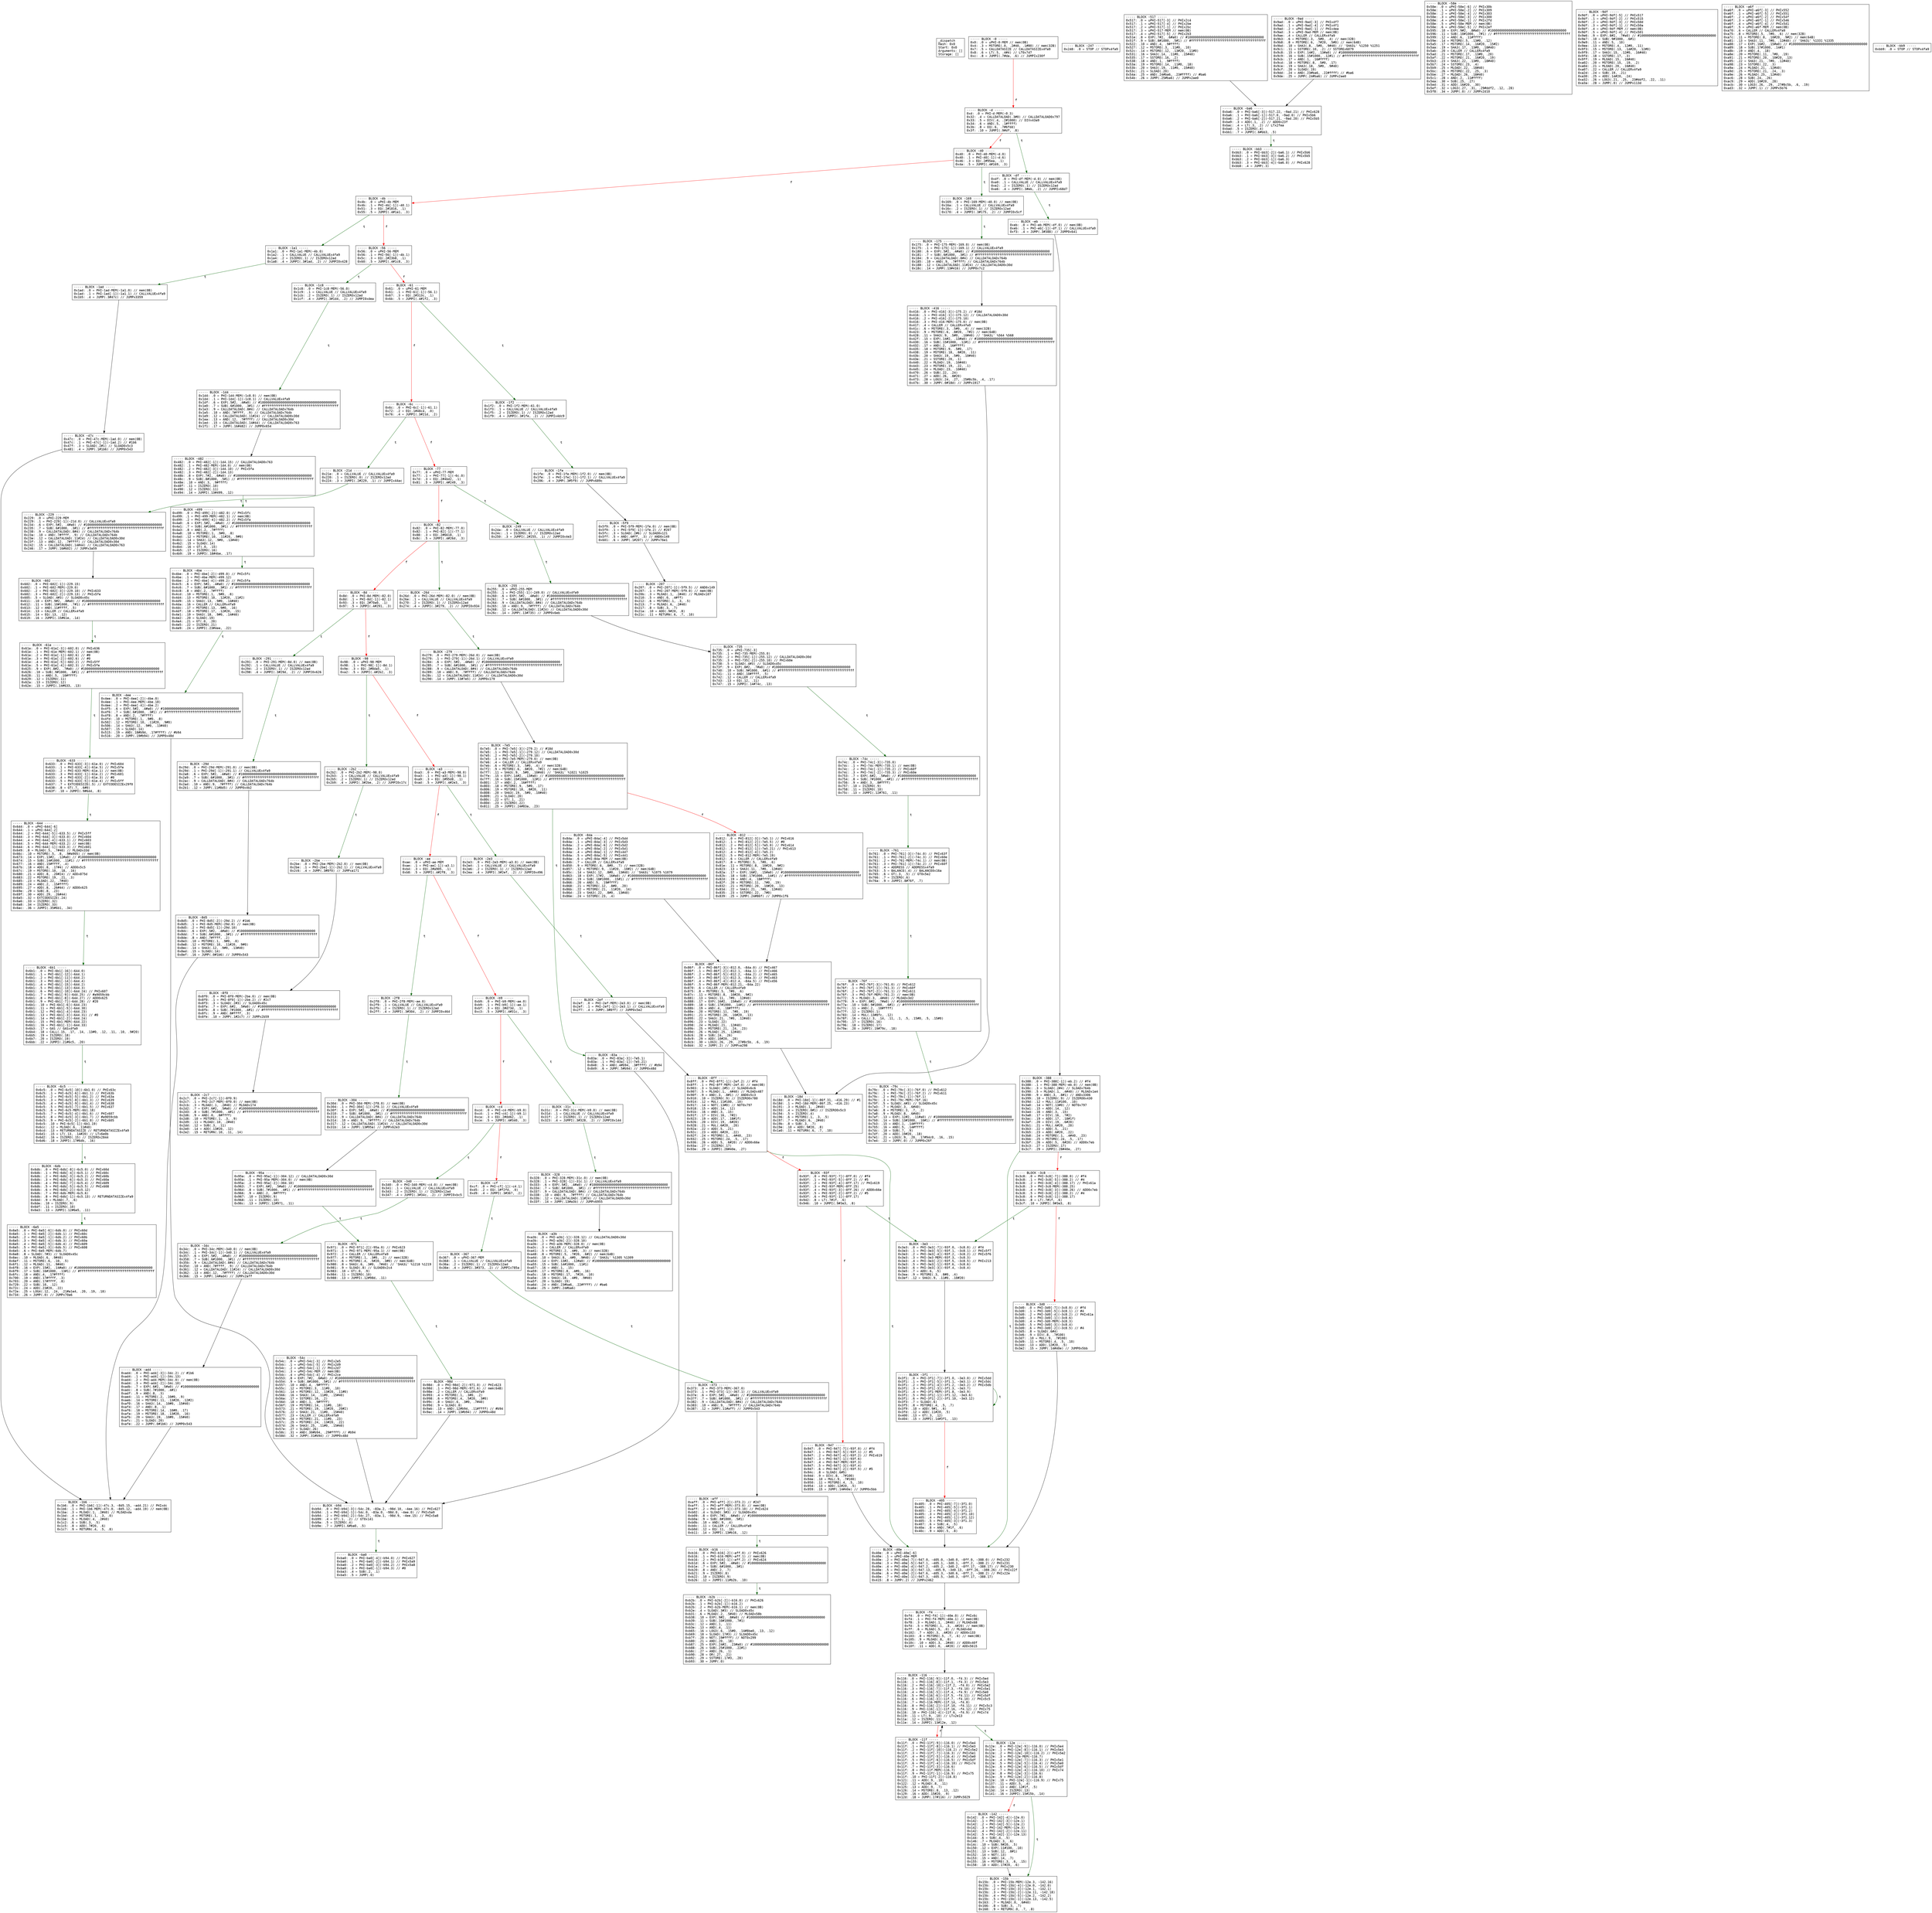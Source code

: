 
digraph G {
graph [fontname = "consolas"];
node  [fontname = "consolas"];
edge  [fontname = "consolas"];
ff [label="{_dispatch\lHash: 0x0\lStart: 0x0\lArguments: []\lStorage: []\l}", shape="record"];
block_0 [label="----- BLOCK ~0 -----\l0x0: .0 = uPHI~0-MEM // mem(0B)\l0x4: .3 = MSTORE(.0, .2#40, .1#80) // mem(32B)\l0x7: .5 = CALLDATASIZE // CALLDATASIZEx4fa9\l0x8: .6 = LT(.5, .4#4) // LT0x7d7\l0xc: .8 = JUMPI(.7#da, .6) // JUMPIx230f\l", shape="record"];
block_d [label="----- BLOCK ~d -----\l0xd: .0 = PHI~d-MEM(~0.3)\l0x32: .4 = CALLDATALOAD(.3#0) // CALLDATALOAD0x797\l0x33: .5 = DIV(.4, .2#1000) // DIVx43a9\l0x34: .6 = AND(.5, .1#ffff)\l0x3b: .8 = EQ(.6, .7#6fdd)\l0x3f: .10 = JUMPI(.9#df, .8)\l", shape="record"];
block_40 [label="----- BLOCK ~40 -----\l0x40: .0 = PHI~40-MEM(~d.0)\l0x40: .1 = PHI~40[-1](~d.6)\l0x46: .3 = EQ(.2#95ea, .1)\l0x4a: .5 = JUMPI(.4#169, .3)\l", shape="record"];
block_4b [label="----- BLOCK ~4b -----\l0x4b: .0 = uPHI~4b-MEM\l0x4b: .1 = PHI~4b[-1](~40.1)\l0x51: .3 = EQ(.2#1816, .1)\l0x55: .5 = JUMPI(.4#1a1, .3)\l", shape="record"];
block_56 [label="----- BLOCK ~56 -----\l0x56: .0 = uPHI~56-MEM\l0x56: .1 = PHI~56[-1](~4b.1)\l0x5c: .3 = EQ(.2#23b8, .1)\l0x60: .5 = JUMPI(.4#1c8, .3)\l", shape="record"];
block_61 [label="----- BLOCK ~61 -----\l0x61: .0 = uPHI~61-MEM\l0x61: .1 = PHI~61[-1](~56.1)\l0x67: .3 = EQ(.2#313c, .1)\l0x6b: .5 = JUMPI(.4#1f2, .3)\l", shape="record"];
block_6c [label="----- BLOCK ~6c -----\l0x6c: .0 = PHI~6c[-1](~61.1)\l0x72: .2 = EQ(.1#48c4, .0)\l0x76: .4 = JUMPI(.3#21d, .2)\l", shape="record"];
block_77 [label="----- BLOCK ~77 -----\l0x77: .0 = uPHI~77-MEM\l0x77: .1 = PHI~77[-1](~6c.0)\l0x7d: .3 = EQ(.2#4bd2, .1)\l0x81: .5 = JUMPI(.4#249, .3)\l", shape="record"];
block_82 [label="----- BLOCK ~82 -----\l0x82: .0 = PHI~82-MEM(~77.0)\l0x82: .1 = PHI~82[-1](~77.1)\l0x88: .3 = EQ(.2#6618, .1)\l0x8c: .5 = JUMPI(.4#26d, .3)\l", shape="record"];
block_8d [label="----- BLOCK ~8d -----\l0x8d: .0 = PHI~8d-MEM(~82.0)\l0x8d: .1 = PHI~8d[-1](~82.1)\l0x93: .3 = EQ(.2#70a0, .1)\l0x97: .5 = JUMPI(.4#291, .3)\l", shape="record"];
block_98 [label="----- BLOCK ~98 -----\l0x98: .0 = uPHI~98-MEM\l0x98: .1 = PHI~98[-1](~8d.1)\l0x9e: .3 = EQ(.2#8da5, .1)\l0xa2: .5 = JUMPI(.4#2b2, .3)\l", shape="record"];
block_a3 [label="----- BLOCK ~a3 -----\l0xa3: .0 = PHI~a3-MEM(~98.0)\l0xa3: .1 = PHI~a3[-1](~98.1)\l0xa9: .3 = EQ(.2#95d8, .1)\l0xad: .5 = JUMPI(.4#2e3, .3)\l", shape="record"];
block_ae [label="----- BLOCK ~ae -----\l0xae: .0 = uPHI~ae-MEM\l0xae: .1 = PHI~ae[-1](~a3.1)\l0xb4: .3 = EQ(.2#a905, .1)\l0xb8: .5 = JUMPI(.4#2f8, .3)\l", shape="record"];
block_b9 [label="----- BLOCK ~b9 -----\l0xb9: .0 = PHI~b9-MEM(~ae.0)\l0xb9: .1 = PHI~b9[-1](~ae.1)\l0xbf: .3 = EQ(.2#d73d, .1)\l0xc3: .5 = JUMPI(.4#31c, .3)\l", shape="record"];
block_c4 [label="----- BLOCK ~c4 -----\l0xc4: .0 = PHI~c4-MEM(~b9.0)\l0xc4: .1 = PHI~c4[-1](~b9.1)\l0xca: .3 = EQ(.2#dd62, .1)\l0xce: .5 = JUMPI(.4#340, .3)\l", shape="record"];
block_cf [label="----- BLOCK ~cf -----\l0xcf: .0 = PHI~cf[-1](~c4.1)\l0xd5: .2 = EQ(.1#f2fd, .0)\l0xd9: .4 = JUMPI(.3#367, .2)\l", shape="record"];
block_df [label="----- BLOCK ~df -----\l0xdf: .0 = PHI~df-MEM(~d.0) // mem(0B)\l0xe0: .1 = CALLVALUE // CALLVALUEx4fa9\l0xe2: .2 = ISZERO(.1) // ISZEROx12ad\l0xe6: .4 = JUMPI(.3#eb, .2) // JUMPIx68d7\l", shape="record"];
block_eb [label="----- BLOCK ~eb -----\l0xeb: .0 = PHI~eb-MEM(~df.0) // mem(0B)\l0xeb: .1 = PHI~eb[-1](~df.1) // CALLVALUEx4fa9\l0xf3: .4 = JUMP(.3#388) // JUMP0x641\l", shape="record"];
block_f4 [label="----- BLOCK ~f4 -----\l0xf4: .0 = PHI~f4[-1](~40e.0) // PHIx6c\l0xf4: .1 = PHI~f4-MEM(~40e.1) // mem(0B)\l0xf8: .3 = MLOAD(.1, .2#40) // MLOADx68\l0xfd: .5 = MSTORE(.1, .3, .4#20) // mem(0B)\l0xff: .6 = MLOAD(.5, .0) // MLOADx6d\l0x102: .7 = ADD(.3, .4#20) // ADD0x133\l0x103: .8 = MSTORE(.5, .7, .6) // mem(0B)\l0x105: .9 = MLOAD(.8, .0)\l0x10c: .10 = ADD(.3, .2#40) // ADD0x40f\l0x10f: .11 = ADD(.0, .4#20) // ADDx5615\l", shape="record"];
block_116 [label="----- BLOCK ~116 -----\l0x116: .0 = PHI~116[-9](~11f.0, ~f4.3) // PHIx5e4\l0x116: .1 = PHI~116[-8](~11f.1, ~f4.3) // PHIx5e3\l0x116: .2 = PHI~116[-10](~11f.2, ~f4.0) // PHIx5e2\l0x116: .3 = PHI~116[-7](~11f.3, ~f4.10) // PHIx5e1\l0x116: .4 = PHI~116[-5](~11f.4, ~f4.9) // PHIx5e0\l0x116: .5 = PHI~116[-6](~11f.5, ~f4.11) // PHIx5df\l0x116: .6 = PHI~116[-3](~11f.7, ~f4.10) // PHIx5c5\l0x116: .7 = PHI~116-MEM(~11f.14, ~f4.8)\l0x116: .8 = PHI~116[-2](~11f.10, ~f4.11) // PHIx5c3\l0x116: .9 = PHI~116[-1](~11f.16, ~f4.12) // PHIx75\l0x116: .10 = PHI~116[-4](~11f.6, ~f4.9) // PHIx74\l0x119: .11 = LT(.9, .10) // LTx2e13\l0x11a: .12 = ISZERO(.11)\l0x11e: .14 = JUMPI(.13#12e, .12)\l", shape="record"];
block_11f [label="----- BLOCK ~11f -----\l0x11f: .0 = PHI~11f[-9](~116.0) // PHIx5e4\l0x11f: .1 = PHI~11f[-8](~116.1) // PHIx5e3\l0x11f: .2 = PHI~11f[-10](~116.2) // PHIx5e2\l0x11f: .3 = PHI~11f[-7](~116.3) // PHIx5e1\l0x11f: .4 = PHI~11f[-5](~116.4) // PHIx5e0\l0x11f: .5 = PHI~11f[-6](~116.5) // PHIx5df\l0x11f: .6 = PHI~11f[-4](~116.10) // PHIx74\l0x11f: .7 = PHI~11f[-3](~116.6)\l0x11f: .8 = PHI~11f-MEM(~116.7)\l0x11f: .9 = PHI~11f[-1](~116.9) // PHIx75\l0x11f: .10 = PHI~11f[-2](~116.8)\l0x121: .11 = ADD(.9, .10)\l0x122: .12 = MLOAD(.8, .11)\l0x125: .13 = ADD(.9, .7)\l0x126: .14 = MSTORE(.8, .13, .12)\l0x129: .16 = ADD(.15#20, .9)\l0x12d: .18 = JUMP(.17#116) // JUMPx5029\l", shape="record"];
block_12e [label="----- BLOCK ~12e -----\l0x12e: .0 = PHI~12e[-9](~116.0) // PHIx5e4\l0x12e: .1 = PHI~12e[-8](~116.1) // PHIx5e3\l0x12e: .2 = PHI~12e[-10](~116.2) // PHIx5e2\l0x12e: .3 = PHI~12e-MEM(~116.7)\l0x12e: .4 = PHI~12e[-7](~116.3) // PHIx5e1\l0x12e: .5 = PHI~12e[-5](~116.4) // PHIx5e0\l0x12e: .6 = PHI~12e[-6](~116.5) // PHIx5df\l0x12e: .7 = PHI~12e[-4](~116.10) // PHIx74\l0x12e: .8 = PHI~12e[-3](~116.6)\l0x12e: .9 = PHI~12e[-2](~116.8)\l0x12e: .10 = PHI~12e[-1](~116.9) // PHIx75\l0x137: .11 = ADD(.5, .4)\l0x13b: .13 = AND(.12#1f, .5)\l0x13d: .14 = ISZERO(.13)\l0x141: .16 = JUMPI(.15#15b, .14)\l", shape="record"];
block_142 [label="----- BLOCK ~142 -----\l0x142: .0 = PHI~142[-4](~12e.0)\l0x142: .1 = PHI~142[-3](~12e.1)\l0x142: .2 = PHI~142[-5](~12e.2)\l0x142: .3 = PHI~142-MEM(~12e.3)\l0x142: .4 = PHI~142[-2](~12e.11)\l0x142: .5 = PHI~142[-1](~12e.13)\l0x144: .6 = SUB(.4, .5)\l0x146: .7 = MLOAD(.3, .6)\l0x14c: .10 = SUB(.9#20, .5)\l0x150: .12 = EXP(.11#100, .10)\l0x151: .13 = SUB(.12, .8#1)\l0x152: .14 = NOT(.13)\l0x153: .15 = AND(.14, .7)\l0x155: .16 = MSTORE(.3, .6, .15)\l0x158: .18 = ADD(.17#20, .6)\l", shape="record"];
block_15b [label="----- BLOCK ~15b -----\l0x15b: .0 = PHI~15b-MEM(~12e.3, ~142.16)\l0x15b: .1 = PHI~15b[-4](~12e.0, ~142.0)\l0x15b: .2 = PHI~15b[-3](~12e.1, ~142.1)\l0x15b: .3 = PHI~15b[-2](~12e.11, ~142.18)\l0x15b: .4 = PHI~15b[-5](~12e.2, ~142.2)\l0x15b: .5 = PHI~15b[-1](~12e.13, ~142.5)\l0x163: .7 = MLOAD(.0, .6#40)\l0x166: .8 = SUB(.3, .7)\l0x168: .9 = RETURN(.0, .7, .8)\l", shape="record"];
block_169 [label="----- BLOCK ~169 -----\l0x169: .0 = PHI~169-MEM(~40.0) // mem(0B)\l0x16a: .1 = CALLVALUE // CALLVALUEx4fa9\l0x16c: .2 = ISZERO(.1) // ISZEROx12ad\l0x170: .4 = JUMPI(.3#175, .2) // JUMPI0x5cf\l", shape="record"];
block_175 [label="----- BLOCK ~175 -----\l0x175: .0 = PHI~175-MEM(~169.0) // mem(0B)\l0x175: .1 = PHI~175[-1](~169.1) // CALLVALUEx4fa9\l0x180: .6 = EXP(.5#2, .4#a0) // #10000000000000000000000000000000000000000\l0x181: .7 = SUB(.6#1000, .3#1) // #ffffffffffffffffffffffffffffffffffffffff\l0x184: .9 = CALLDATALOAD(.8#4) // CALLDATALOADx764b\l0x185: .10 = AND(.9, .7#ffff) // CALLDATALOADx764b\l0x188: .12 = CALLDATALOAD(.11#24) // CALLDATALOAD0x30d\l0x18c: .14 = JUMP(.13#416) // JUMP0x7c2\l", shape="record"];
block_18d [label="----- BLOCK ~18d -----\l0x18d: .0 = PHI~18d[-1](~86f.31, ~416.29) // #1\l0x18d: .1 = PHI~18d-MEM(~86f.25, ~416.23)\l0x191: .3 = MLOAD(.1, .2#40)\l0x193: .4 = ISZERO(.0#1) // ISZERO0x5c3\l0x194: .5 = ISZERO(.4)\l0x196: .6 = MSTORE(.1, .3, .5)\l0x197: .7 = MLOAD(.6, .2#40)\l0x19b: .8 = SUB(.3, .7)\l0x19e: .10 = ADD(.9#20, .8)\l0x1a0: .11 = RETURN(.6, .7, .10)\l", shape="record"];
block_1a1 [label="----- BLOCK ~1a1 -----\l0x1a1: .0 = PHI~1a1-MEM(~4b.0)\l0x1a2: .1 = CALLVALUE // CALLVALUEx4fa9\l0x1a4: .2 = ISZERO(.1) // ISZEROx12ad\l0x1a8: .4 = JUMPI(.3#1ad, .2) // JUMPI0x428\l", shape="record"];
block_1ad [label="----- BLOCK ~1ad -----\l0x1ad: .0 = PHI~1ad-MEM(~1a1.0) // mem(0B)\l0x1ad: .1 = PHI~1ad[-1](~1a1.1) // CALLVALUEx4fa9\l0x1b5: .4 = JUMP(.3#47c) // JUMPx3359\l", shape="record"];
block_1b6 [label="----- BLOCK ~1b6 -----\l0x1b6: .0 = PHI~1b6[-1](~47c.3, ~8d5.15, ~ad4.21) // PHIxdc\l0x1b6: .1 = PHI~1b6-MEM(~47c.0, ~8d5.12, ~ad4.19) // mem(0B)\l0x1ba: .3 = MLOAD(.1, .2#40) // MLOADxda\l0x1bd: .4 = MSTORE(.1, .3, .0)\l0x1be: .5 = MLOAD(.4, .2#40)\l0x1c2: .6 = SUB(.3, .5)\l0x1c5: .8 = ADD(.7#20, .6)\l0x1c7: .9 = RETURN(.4, .5, .8)\l", shape="record"];
block_1c8 [label="----- BLOCK ~1c8 -----\l0x1c8: .0 = PHI~1c8-MEM(~56.0)\l0x1c9: .1 = CALLVALUE // CALLVALUEx4fa9\l0x1cb: .2 = ISZERO(.1) // ISZEROx12ad\l0x1cf: .4 = JUMPI(.3#1d4, .2) // JUMPI0xdea\l", shape="record"];
block_1d4 [label="----- BLOCK ~1d4 -----\l0x1d4: .0 = PHI~1d4-MEM(~1c8.0) // mem(0B)\l0x1d4: .1 = PHI~1d4[-1](~1c8.1) // CALLVALUEx4fa9\l0x1df: .6 = EXP(.5#2, .4#a0) // #10000000000000000000000000000000000000000\l0x1e0: .7 = SUB(.6#1000, .3#1) // #ffffffffffffffffffffffffffffffffffffffff\l0x1e3: .9 = CALLDATALOAD(.8#4) // CALLDATALOADx764b\l0x1e5: .10 = AND(.7#ffff, .9) // CALLDATALOADx764b\l0x1e9: .12 = CALLDATALOAD(.11#24) // CALLDATALOAD0x30d\l0x1ea: .13 = AND(.12, .7#ffff) // CALLDATALOAD0x30d\l0x1ed: .15 = CALLDATALOAD(.14#44) // CALLDATALOAD0x763\l0x1f1: .17 = JUMP(.16#482) // JUMP0x654\l", shape="record"];
block_1f2 [label="----- BLOCK ~1f2 -----\l0x1f2: .0 = PHI~1f2-MEM(~61.0)\l0x1f3: .1 = CALLVALUE // CALLVALUEx4fa9\l0x1f5: .2 = ISZERO(.1) // ISZEROx12ad\l0x1f9: .4 = JUMPI(.3#1fe, .2) // JUMPIx4dc9\l", shape="record"];
block_1fe [label="----- BLOCK ~1fe -----\l0x1fe: .0 = PHI~1fe-MEM(~1f2.0) // mem(0B)\l0x1fe: .1 = PHI~1fe[-1](~1f2.1) // CALLVALUEx4fa9\l0x206: .4 = JUMP(.3#5f9) // JUMPx689c\l", shape="record"];
block_207 [label="----- BLOCK ~207 -----\l0x207: .0 = PHI~207[-1](~5f9.5) // AND0x149\l0x207: .1 = PHI~207-MEM(~5f9.0) // mem(0B)\l0x20b: .3 = MLOAD(.1, .2#40) // MLOADx107\l0x210: .5 = AND(.0, .4#ff)\l0x212: .6 = MSTORE(.1, .3, .5)\l0x213: .7 = MLOAD(.6, .2#40)\l0x217: .8 = SUB(.3, .7)\l0x21a: .10 = ADD(.9#20, .8)\l0x21c: .11 = RETURN(.6, .7, .10)\l", shape="record"];
block_21d [label="----- BLOCK ~21d -----\l0x21e: .0 = CALLVALUE // CALLVALUEx4fa9\l0x220: .1 = ISZERO(.0) // ISZEROx12ad\l0x224: .3 = JUMPI(.2#229, .1) // JUMPIx44ac\l", shape="record"];
block_229 [label="----- BLOCK ~229 -----\l0x229: .0 = uPHI~229-MEM\l0x229: .1 = PHI~229[-1](~21d.0) // CALLVALUEx4fa9\l0x234: .6 = EXP(.5#2, .4#a0) // #10000000000000000000000000000000000000000\l0x235: .7 = SUB(.6#1000, .3#1) // #ffffffffffffffffffffffffffffffffffffffff\l0x238: .9 = CALLDATALOAD(.8#4) // CALLDATALOADx764b\l0x23a: .10 = AND(.7#ffff, .9) // CALLDATALOADx764b\l0x23e: .12 = CALLDATALOAD(.11#24) // CALLDATALOAD0x30d\l0x23f: .13 = AND(.12, .7#ffff) // CALLDATALOAD0x30d\l0x242: .15 = CALLDATALOAD(.14#44) // CALLDATALOAD0x763\l0x246: .17 = JUMP(.16#602) // JUMPx3a59\l", shape="record"];
block_247 [label="----- BLOCK ~247 -----\l0x248: .0 = STOP // STOPx4fa9\l", shape="record"];
block_249 [label="----- BLOCK ~249 -----\l0x24a: .0 = CALLVALUE // CALLVALUEx4fa9\l0x24c: .1 = ISZERO(.0) // ISZEROx12ad\l0x250: .3 = JUMPI(.2#255, .1) // JUMPI0x4e3\l", shape="record"];
block_255 [label="----- BLOCK ~255 -----\l0x255: .0 = uPHI~255-MEM\l0x255: .1 = PHI~255[-1](~249.0) // CALLVALUEx4fa9\l0x260: .6 = EXP(.5#2, .4#a0) // #10000000000000000000000000000000000000000\l0x261: .7 = SUB(.6#1000, .3#1) // #ffffffffffffffffffffffffffffffffffffffff\l0x264: .9 = CALLDATALOAD(.8#4) // CALLDATALOADx764b\l0x265: .10 = AND(.9, .7#ffff) // CALLDATALOADx764b\l0x268: .12 = CALLDATALOAD(.11#24) // CALLDATALOAD0x30d\l0x26c: .14 = JUMP(.13#735) // JUMP0x6eb\l", shape="record"];
block_26d [label="----- BLOCK ~26d -----\l0x26d: .0 = PHI~26d-MEM(~82.0) // mem(0B)\l0x26e: .1 = CALLVALUE // CALLVALUEx4fa9\l0x270: .2 = ISZERO(.1) // ISZEROx12ad\l0x274: .4 = JUMPI(.3#279, .2) // JUMPI0x934\l", shape="record"];
block_279 [label="----- BLOCK ~279 -----\l0x279: .0 = PHI~279-MEM(~26d.0) // mem(0B)\l0x279: .1 = PHI~279[-1](~26d.1) // CALLVALUEx4fa9\l0x284: .6 = EXP(.5#2, .4#a0) // #10000000000000000000000000000000000000000\l0x285: .7 = SUB(.6#1000, .3#1) // #ffffffffffffffffffffffffffffffffffffffff\l0x288: .9 = CALLDATALOAD(.8#4) // CALLDATALOADx764b\l0x289: .10 = AND(.9, .7#ffff) // CALLDATALOADx764b\l0x28c: .12 = CALLDATALOAD(.11#24) // CALLDATALOAD0x30d\l0x290: .14 = JUMP(.13#7e5) // JUMP0x179\l", shape="record"];
block_291 [label="----- BLOCK ~291 -----\l0x291: .0 = PHI~291-MEM(~8d.0) // mem(0B)\l0x292: .1 = CALLVALUE // CALLVALUEx4fa9\l0x294: .2 = ISZERO(.1) // ISZEROx12ad\l0x298: .4 = JUMPI(.3#29d, .2) // JUMPI0x626\l", shape="record"];
block_29d [label="----- BLOCK ~29d -----\l0x29d: .0 = PHI~29d-MEM(~291.0) // mem(0B)\l0x29d: .1 = PHI~29d[-1](~291.1) // CALLVALUEx4fa9\l0x2a8: .6 = EXP(.5#2, .4#a0) // #10000000000000000000000000000000000000000\l0x2a9: .7 = SUB(.6#1000, .3#1) // #ffffffffffffffffffffffffffffffffffffffff\l0x2ac: .9 = CALLDATALOAD(.8#4) // CALLDATALOADx764b\l0x2ad: .10 = AND(.9, .7#ffff) // CALLDATALOADx764b\l0x2b1: .12 = JUMP(.11#8d5) // JUMP0x4b2\l", shape="record"];
block_2b2 [label="----- BLOCK ~2b2 -----\l0x2b2: .0 = PHI~2b2-MEM(~98.0)\l0x2b3: .1 = CALLVALUE // CALLVALUEx4fa9\l0x2b5: .2 = ISZERO(.1) // ISZEROx12ad\l0x2b9: .4 = JUMPI(.3#2be, .2) // JUMPI0x17c\l", shape="record"];
block_2be [label="----- BLOCK ~2be -----\l0x2be: .0 = PHI~2be-MEM(~2b2.0) // mem(0B)\l0x2be: .1 = PHI~2be[-1](~2b2.1) // CALLVALUEx4fa9\l0x2c6: .4 = JUMP(.3#8f0) // JUMPxa171\l", shape="record"];
block_2c7 [label="----- BLOCK ~2c7 -----\l0x2c7: .0 = PHI~2c7[-1](~8f0.9)\l0x2c7: .1 = PHI~2c7-MEM(~8f0.0) // mem(0B)\l0x2cb: .3 = MLOAD(.1, .2#40) // MLOADx174\l0x2d2: .7 = EXP(.6#2, .5#a0) // #10000000000000000000000000000000000000000\l0x2d3: .8 = SUB(.7#1000, .4#1) // #ffffffffffffffffffffffffffffffffffffffff\l0x2d6: .9 = AND(.0, .8#ffff)\l0x2d8: .10 = MSTORE(.1, .3, .9)\l0x2d9: .11 = MLOAD(.10, .2#40)\l0x2dd: .12 = SUB(.3, .11)\l0x2e0: .14 = ADD(.13#20, .12)\l0x2e2: .15 = RETURN(.10, .11, .14)\l", shape="record"];
block_2e3 [label="----- BLOCK ~2e3 -----\l0x2e3: .0 = PHI~2e3-MEM(~a3.0) // mem(0B)\l0x2e4: .1 = CALLVALUE // CALLVALUEx4fa9\l0x2e6: .2 = ISZERO(.1) // ISZEROx12ad\l0x2ea: .4 = JUMPI(.3#2ef, .2) // JUMPI0x496\l", shape="record"];
block_2ef [label="----- BLOCK ~2ef -----\l0x2ef: .0 = PHI~2ef-MEM(~2e3.0) // mem(0B)\l0x2ef: .1 = PHI~2ef[-1](~2e3.1) // CALLVALUEx4fa9\l0x2f7: .4 = JUMP(.3#8ff) // JUMP0x5e2\l", shape="record"];
block_2f8 [label="----- BLOCK ~2f8 -----\l0x2f8: .0 = PHI~2f8-MEM(~ae.0)\l0x2f9: .1 = CALLVALUE // CALLVALUEx4fa9\l0x2fb: .2 = ISZERO(.1) // ISZEROx12ad\l0x2ff: .4 = JUMPI(.3#304, .2) // JUMPI0x464\l", shape="record"];
block_304 [label="----- BLOCK ~304 -----\l0x304: .0 = PHI~304-MEM(~2f8.0) // mem(0B)\l0x304: .1 = PHI~304[-1](~2f8.1) // CALLVALUEx4fa9\l0x30f: .6 = EXP(.5#2, .4#a0) // #10000000000000000000000000000000000000000\l0x310: .7 = SUB(.6#1000, .3#1) // #ffffffffffffffffffffffffffffffffffffffff\l0x313: .9 = CALLDATALOAD(.8#4) // CALLDATALOADx764b\l0x314: .10 = AND(.9, .7#ffff) // CALLDATALOADx764b\l0x317: .12 = CALLDATALOAD(.11#24) // CALLDATALOAD0x30d\l0x31b: .14 = JUMP(.13#95a) // JUMPx62e3\l", shape="record"];
block_31c [label="----- BLOCK ~31c -----\l0x31c: .0 = PHI~31c-MEM(~b9.0) // mem(0B)\l0x31d: .1 = CALLVALUE // CALLVALUEx4fa9\l0x31f: .2 = ISZERO(.1) // ISZEROx12ad\l0x323: .4 = JUMPI(.3#328, .2) // JUMPI0x144\l", shape="record"];
block_328 [label="----- BLOCK ~328 -----\l0x328: .0 = PHI~328-MEM(~31c.0) // mem(0B)\l0x328: .1 = PHI~328[-1](~31c.1) // CALLVALUEx4fa9\l0x333: .6 = EXP(.5#2, .4#a0) // #10000000000000000000000000000000000000000\l0x334: .7 = SUB(.6#1000, .3#1) // #ffffffffffffffffffffffffffffffffffffffff\l0x337: .9 = CALLDATALOAD(.8#4) // CALLDATALOADx764b\l0x338: .10 = AND(.9, .7#ffff) // CALLDATALOADx764b\l0x33b: .12 = CALLDATALOAD(.11#24) // CALLDATALOAD0x30d\l0x33f: .14 = JUMP(.13#a3b) // JUMPx6955\l", shape="record"];
block_340 [label="----- BLOCK ~340 -----\l0x340: .0 = PHI~340-MEM(~c4.0) // mem(0B)\l0x341: .1 = CALLVALUE // CALLVALUEx4fa9\l0x343: .2 = ISZERO(.1) // ISZEROx12ad\l0x347: .4 = JUMPI(.3#34c, .2) // JUMPI0xbc5\l", shape="record"];
block_34c [label="----- BLOCK ~34c -----\l0x34c: .0 = PHI~34c-MEM(~340.0) // mem(0B)\l0x34c: .1 = PHI~34c[-1](~340.1) // CALLVALUEx4fa9\l0x357: .6 = EXP(.5#2, .4#a0) // #10000000000000000000000000000000000000000\l0x358: .7 = SUB(.6#1000, .3#1) // #ffffffffffffffffffffffffffffffffffffffff\l0x35b: .9 = CALLDATALOAD(.8#4) // CALLDATALOADx764b\l0x35d: .10 = AND(.7#ffff, .9) // CALLDATALOADx764b\l0x361: .12 = CALLDATALOAD(.11#24) // CALLDATALOAD0x30d\l0x362: .13 = AND(.12, .7#ffff) // CALLDATALOAD0x30d\l0x366: .15 = JUMP(.14#ad4) // JUMPx2aff\l", shape="record"];
block_367 [label="----- BLOCK ~367 -----\l0x367: .0 = uPHI~367-MEM\l0x368: .1 = CALLVALUE // CALLVALUEx4fa9\l0x36a: .2 = ISZERO(.1) // ISZEROx12ad\l0x36e: .4 = JUMPI(.3#373, .2) // JUMPIx785a\l", shape="record"];
block_373 [label="----- BLOCK ~373 -----\l0x373: .0 = PHI~373-MEM(~367.0)\l0x373: .1 = PHI~373[-1](~367.1) // CALLVALUEx4fa9\l0x37e: .6 = EXP(.5#2, .4#a0) // #10000000000000000000000000000000000000000\l0x37f: .7 = SUB(.6#1000, .3#1) // #ffffffffffffffffffffffffffffffffffffffff\l0x382: .9 = CALLDATALOAD(.8#4) // CALLDATALOADx764b\l0x383: .10 = AND(.9, .7#ffff) // CALLDATALOADx764b\l0x387: .12 = JUMP(.11#aff) // JUMP0x543\l", shape="record"];
block_388 [label="----- BLOCK ~388 -----\l0x388: .0 = PHI~388[-1](~eb.2) // #f4\l0x388: .1 = PHI~388-MEM(~eb.0) // mem(0B)\l0x38c: .3 = SLOAD(.2#4) // SLOADx764b\l0x390: .5 = MLOAD(.1, .4#40) // MLOADx1e4\l0x398: .9 = AND(.3, .8#1) // ANDx3306\l0x399: .10 = ISZERO(.9) // ISZERO0x430\l0x39d: .12 = MUL(.11#100, .10)\l0x3a0: .14 = NOT(.13#0) // NOT0x797\l0x3a1: .15 = ADD(.14, .12)\l0x3a4: .16 = AND(.3, .15)\l0x3a8: .17 = DIV(.16, .7#2)\l0x3ac: .19 = ADD(.17, .18#1f)\l0x3af: .20 = DIV(.19, .6#20)\l0x3b1: .21 = MUL(.6#20, .20)\l0x3b3: .22 = ADD(.5, .21)\l0x3b5: .23 = ADD(.6#20, .22)\l0x3b8: .24 = MSTORE(.1, .4#40, .23)\l0x3bb: .25 = MSTORE(.24, .5, .17)\l0x3bf: .26 = ADD(.5, .6#20) // ADD0x7eb\l0x3c3: .27 = ISZERO(.17)\l0x3c7: .29 = JUMPI(.28#40e, .27)\l", shape="record"];
block_3c8 [label="----- BLOCK ~3c8 -----\l0x3c8: .0 = PHI~3c8[-7](~388.0) // #f4\l0x3c8: .1 = PHI~3c8[-5](~388.2) // #4\l0x3c8: .2 = PHI~3c8[-4](~388.17) // PHIx61a\l0x3c8: .3 = PHI~3c8-MEM(~388.25)\l0x3c8: .4 = PHI~3c8[-3](~388.26) // ADD0x7eb\l0x3c8: .5 = PHI~3c8[-2](~388.2) // #4\l0x3c8: .6 = PHI~3c8[-1](~388.17)\l0x3cb: .8 = LT(.7#1f, .6)\l0x3cf: .10 = JUMPI(.9#3e3, .8)\l", shape="record"];
block_3d0 [label="----- BLOCK ~3d0 -----\l0x3d0: .0 = PHI~3d0[-7](~3c8.0) // #f4\l0x3d0: .1 = PHI~3d0[-5](~3c8.1) // #4\l0x3d0: .2 = PHI~3d0[-4](~3c8.2) // PHIx61a\l0x3d0: .3 = PHI~3d0[-1](~3c8.6)\l0x3d0: .4 = PHI~3d0-MEM(~3c8.3)\l0x3d0: .5 = PHI~3d0[-3](~3c8.4)\l0x3d0: .6 = PHI~3d0[-2](~3c8.5) // #4\l0x3d5: .8 = SLOAD(.6#4)\l0x3d6: .9 = DIV(.8, .7#100)\l0x3d7: .10 = MUL(.9, .7#100)\l0x3d9: .11 = MSTORE(.4, .5, .10)\l0x3dd: .13 = ADD(.12#20, .5)\l0x3e2: .15 = JUMP(.14#40e) // JUMP0x5bb\l", shape="record"];
block_3e3 [label="----- BLOCK ~3e3 -----\l0x3e3: .0 = PHI~3e3[-7](~93f.0, ~3c8.0) // #f4\l0x3e3: .1 = PHI~3e3[-5](~93f.1, ~3c8.1) // PHIx5f7\l0x3e3: .2 = PHI~3e3[-4](~93f.2, ~3c8.2) // PHIx5f6\l0x3e3: .3 = PHI~3e3-MEM(~93f.3, ~3c8.3)\l0x3e3: .4 = PHI~3e3[-2](~93f.5, ~3c8.5) // PHIx213\l0x3e3: .5 = PHI~3e3[-1](~93f.6, ~3c8.6)\l0x3e3: .6 = PHI~3e3[-3](~93f.4, ~3c8.4)\l0x3e5: .7 = ADD(.6, .5)\l0x3ea: .9 = MSTORE(.3, .8#0, .4)\l0x3ef: .12 = SHA3(.9, .11#0, .10#20)\l", shape="record"];
block_3f1 [label="----- BLOCK ~3f1 -----\l0x3f1: .0 = PHI~3f1[-7](~3f1.0, ~3e3.0) // PHIx5dd\l0x3f1: .1 = PHI~3f1[-5](~3f1.1, ~3e3.1) // PHIx5dc\l0x3f1: .2 = PHI~3f1[-4](~3f1.2, ~3e3.2) // PHIx5db\l0x3f1: .3 = PHI~3f1[-3](~3f1.3, ~3e3.7)\l0x3f1: .4 = PHI~3f1-MEM(~3f1.8, ~3e3.9)\l0x3f1: .5 = PHI~3f1[-1](~3f1.12, ~3e3.6)\l0x3f1: .6 = PHI~3f1[-2](~3f1.10, ~3e3.12)\l0x3f3: .7 = SLOAD(.6)\l0x3f5: .8 = MSTORE(.4, .5, .7)\l0x3f9: .10 = ADD(.9#1, .6)\l0x3fd: .12 = ADD(.11#20, .5)\l0x400: .13 = GT(.3, .12)\l0x404: .15 = JUMPI(.14#3f1, .13)\l", shape="record"];
block_405 [label="----- BLOCK ~405 -----\l0x405: .0 = PHI~405[-7](~3f1.0)\l0x405: .1 = PHI~405[-5](~3f1.1)\l0x405: .2 = PHI~405[-4](~3f1.2)\l0x405: .3 = PHI~405[-2](~3f1.10)\l0x405: .4 = PHI~405[-1](~3f1.12)\l0x405: .5 = PHI~405[-3](~3f1.3)\l0x407: .6 = SUB(.4, .5)\l0x40a: .8 = AND(.7#1f, .6)\l0x40c: .9 = ADD(.5, .8)\l", shape="record"];
block_40e [label="----- BLOCK ~40e -----\l0x40e: .0 = uPHI~40e[-6]\l0x40e: .1 = uPHI~40e-MEM\l0x40e: .2 = PHI~40e[-7](~947.0, ~405.0, ~3d0.0, ~8ff.0, ~388.0) // PHIx232\l0x40e: .3 = PHI~40e[-5](~947.1, ~405.1, ~3d0.1, ~8ff.2, ~388.2) // PHIx231\l0x40e: .4 = PHI~40e[-4](~947.2, ~405.2, ~3d0.2, ~8ff.17, ~388.17) // PHIx230\l0x40e: .5 = PHI~40e[-3](~947.13, ~405.9, ~3d0.13, ~8ff.26, ~388.26) // PHIx22f\l0x40e: .6 = PHI~40e[-2](~947.6, ~405.3, ~3d0.6, ~8ff.2, ~388.2) // PHIx22e\l0x40e: .7 = PHI~40e[-1](~947.3, ~405.5, ~3d0.3, ~8ff.17, ~388.17)\l0x415: .8 = JUMP(.2) // JUMPx2462\l", shape="record"];
block_416 [label="----- BLOCK ~416 -----\l0x416: .0 = PHI~416[-3](~175.2) // #18d\l0x416: .1 = PHI~416[-1](~175.12) // CALLDATALOAD0x30d\l0x416: .2 = PHI~416[-2](~175.10)\l0x416: .3 = PHI~416-MEM(~175.0) // mem(0B)\l0x417: .4 = CALLER // CALLERx4fa9\l0x41c: .6 = MSTORE(.3, .5#0, .4) // mem(32B)\l0x423: .9 = MSTORE(.6, .8#20, .7#2) // mem(64B)\l0x428: .11 = SHA3(.9, .5#0, .10#40) // 'SHA3i' %564 %568\l0x42f: .15 = EXP(.14#2, .13#a0) // #10000000000000000000000000000000000000000\l0x430: .16 = SUB(.15#1000, .12#1) // #ffffffffffffffffffffffffffffffffffffffff\l0x432: .17 = AND(.2, .16#ffff)\l0x435: .18 = MSTORE(.9, .5#0, .17)\l0x438: .19 = MSTORE(.18, .8#20, .11)\l0x43b: .20 = SHA3(.19, .5#0, .10#40)\l0x43e: .21 = SSTORE(.20, .1)\l0x440: .22 = MLOAD(.19, .10#40)\l0x443: .23 = MSTORE(.19, .22, .1)\l0x445: .24 = MLOAD(.23, .10#40)\l0x470: .26 = SUB(.22, .24)\l0x471: .27 = ADD(.26, .8#20)\l0x473: .28 = LOG3(.24, .27, .25#8c5b, .4, .17)\l0x47b: .30 = JUMP(.0#18d) // JUMPx1917\l", shape="record"];
block_47c [label="----- BLOCK ~47c -----\l0x47c: .0 = PHI~47c-MEM(~1ad.0) // mem(0B)\l0x47c: .1 = PHI~47c[-1](~1ad.2) // #1b6\l0x47f: .3 = SLOAD(.2#1) // SLOAD0x5c3\l0x481: .4 = JUMP(.1#1b6) // JUMP0x543\l", shape="record"];
block_482 [label="----- BLOCK ~482 -----\l0x482: .0 = PHI~482[-1](~1d4.15) // CALLDATALOAD0x763\l0x482: .1 = PHI~482-MEM(~1d4.0) // mem(0B)\l0x482: .2 = PHI~482[-3](~1d4.10) // PHIx5fa\l0x482: .3 = PHI~482[-2](~1d4.13)\l0x48b: .8 = EXP(.7#2, .6#a0) // #10000000000000000000000000000000000000000\l0x48c: .9 = SUB(.8#1000, .5#1) // #ffffffffffffffffffffffffffffffffffffffff\l0x48e: .10 = AND(.3, .9#ffff)\l0x48f: .11 = ISZERO(.10)\l0x490: .12 = ISZERO(.11)\l0x494: .14 = JUMPI(.13#499, .12)\l", shape="record"];
block_499 [label="----- BLOCK ~499 -----\l0x499: .0 = PHI~499[-2](~482.0) // PHIx5fc\l0x499: .1 = PHI~499-MEM(~482.1) // mem(0B)\l0x499: .2 = PHI~499[-4](~482.2) // PHIx5fa\l0x4a0: .6 = EXP(.5#2, .4#a0) // #10000000000000000000000000000000000000000\l0x4a1: .7 = SUB(.6#1000, .3#1) // #ffffffffffffffffffffffffffffffffffffffff\l0x4a3: .8 = AND(.2, .7#ffff)\l0x4a8: .10 = MSTORE(.1, .9#0, .8)\l0x4ad: .12 = MSTORE(.10, .11#20, .9#0)\l0x4b1: .14 = SHA3(.12, .9#0, .13#40)\l0x4b2: .15 = SLOAD(.14)\l0x4b4: .16 = GT(.0, .15)\l0x4b5: .17 = ISZERO(.16)\l0x4b9: .19 = JUMPI(.18#4be, .17)\l", shape="record"];
block_4be [label="----- BLOCK ~4be -----\l0x4be: .0 = PHI~4be[-2](~499.0) // PHIx5fc\l0x4be: .1 = PHI~4be-MEM(~499.12)\l0x4be: .2 = PHI~4be[-4](~499.2) // PHIx5fa\l0x4c5: .6 = EXP(.5#2, .4#a0) // #10000000000000000000000000000000000000000\l0x4c6: .7 = SUB(.6#1000, .3#1) // #ffffffffffffffffffffffffffffffffffffffff\l0x4c8: .8 = AND(.2, .7#ffff)\l0x4cd: .10 = MSTORE(.1, .9#0, .8)\l0x4d4: .13 = MSTORE(.10, .12#20, .11#2)\l0x4d9: .15 = SHA3(.13, .9#0, .14#40)\l0x4da: .16 = CALLER // CALLERx4fa9\l0x4dc: .17 = MSTORE(.13, .9#0, .16)\l0x4df: .18 = MSTORE(.17, .12#20, .15)\l0x4e1: .19 = SHA3(.18, .9#0, .14#40)\l0x4e2: .20 = SLOAD(.19)\l0x4e4: .21 = GT(.0, .20)\l0x4e5: .22 = ISZERO(.21)\l0x4e9: .24 = JUMPI(.23#4ee, .22)\l", shape="record"];
block_4ee [label="----- BLOCK ~4ee -----\l0x4ee: .0 = PHI~4ee[-2](~4be.0)\l0x4ee: .1 = PHI~4ee-MEM(~4be.18)\l0x4ee: .2 = PHI~4ee[-4](~4be.2)\l0x4f5: .6 = EXP(.5#2, .4#a0) // #10000000000000000000000000000000000000000\l0x4f6: .7 = SUB(.6#1000, .3#1) // #ffffffffffffffffffffffffffffffffffffffff\l0x4f8: .8 = AND(.2, .7#ffff)\l0x4fd: .10 = MSTORE(.1, .9#0, .8)\l0x502: .12 = MSTORE(.10, .11#20, .9#0)\l0x506: .14 = SHA3(.12, .9#0, .13#40)\l0x507: .15 = SLOAD(.14)\l0x515: .19 = AND(.18#b94, .17#ffff) // #b94\l0x516: .20 = JUMP(.19#b94) // JUMP0x48d\l", shape="record"];
block_517 [label="----- BLOCK ~517 -----\l0x517: .0 = uPHI~517[-3] // PHIx2c4\l0x517: .1 = uPHI~517[-4] // PHIx2be\l0x517: .2 = uPHI~517[-1] // PHIx2bc\l0x517: .3 = uPHI~517-MEM // mem(0B)\l0x517: .4 = uPHI~517[-5] // PHIx2b3\l0x51e: .8 = EXP(.7#2, .6#a0) // #10000000000000000000000000000000000000000\l0x51f: .9 = SUB(.8#1000, .5#1) // #ffffffffffffffffffffffffffffffffffffffff\l0x522: .10 = AND(.4, .9#ffff)\l0x527: .12 = MSTORE(.3, .11#0, .10)\l0x52c: .14 = MSTORE(.12, .13#20, .11#0)\l0x531: .16 = SHA3(.14, .11#0, .15#40)\l0x535: .17 = SSTORE(.16, .2)\l0x538: .18 = AND(.1, .9#ffff)\l0x53a: .19 = MSTORE(.14, .11#0, .18)\l0x53b: .20 = SHA3(.19, .11#0, .15#40)\l0x53c: .21 = SLOAD(.20)\l0x54a: .25 = AND(.24#ba6, .23#ffff) // #ba6\l0x54b: .26 = JUMP(.25#ba6) // JUMPx2ae0\l", shape="record"];
block_54c [label="----- BLOCK ~54c -----\l0x54c: .0 = uPHI~54c[-3] // PHIx2e5\l0x54c: .1 = uPHI~54c[-5] // PHIx2d9\l0x54c: .2 = uPHI~54c[-1] // PHIx2d7\l0x54c: .3 = uPHI~54c-MEM // mem(0B)\l0x54c: .4 = uPHI~54c[-4] // PHIx2ce\l0x553: .8 = EXP(.7#2, .6#a0) // #10000000000000000000000000000000000000000\l0x554: .9 = SUB(.8#1000, .5#1) // #ffffffffffffffffffffffffffffffffffffffff\l0x557: .10 = AND(.4, .9#ffff)\l0x55c: .12 = MSTORE(.3, .11#0, .10)\l0x561: .14 = MSTORE(.12, .13#20, .11#0)\l0x566: .16 = SHA3(.14, .11#0, .15#40)\l0x56a: .17 = SSTORE(.16, .2)\l0x56d: .18 = AND(.1, .9#ffff)\l0x56f: .19 = MSTORE(.14, .11#0, .18)\l0x573: .21 = MSTORE(.19, .13#20, .20#2)\l0x576: .22 = SHA3(.21, .11#0, .15#40)\l0x577: .23 = CALLER // CALLERx4fa9\l0x579: .24 = MSTORE(.21, .11#0, .23)\l0x57c: .25 = MSTORE(.24, .13#20, .22)\l0x57d: .26 = SHA3(.25, .11#0, .15#40)\l0x57e: .27 = SLOAD(.26)\l0x58c: .31 = AND(.30#b94, .29#ffff) // #b94\l0x58d: .32 = JUMP(.31#b94) // JUMP0x48d\l", shape="record"];
block_58e [label="----- BLOCK ~58e -----\l0x58e: .0 = uPHI~58e[-6] // PHIx30b\l0x58e: .1 = uPHI~58e[-2] // PHIx309\l0x58e: .2 = uPHI~58e[-4] // PHIx303\l0x58e: .3 = uPHI~58e[-3] // PHIx300\l0x58e: .4 = uPHI~58e[-1] // PHIx2fd\l0x58e: .5 = uPHI~58e-MEM // mem(0B)\l0x58e: .6 = uPHI~58e[-5] // PHIx2ef\l0x595: .10 = EXP(.9#2, .8#a0) // #10000000000000000000000000000000000000000\l0x596: .11 = SUB(.10#1000, .7#1) // #ffffffffffffffffffffffffffffffffffffffff\l0x599: .12 = AND(.6, .11#ffff)\l0x59e: .14 = MSTORE(.5, .13#0, .12)\l0x5a5: .17 = MSTORE(.14, .16#20, .15#2)\l0x5aa: .19 = SHA3(.17, .13#0, .18#40)\l0x5ab: .20 = CALLER // CALLERx4fa9\l0x5ad: .21 = MSTORE(.17, .13#0, .20)\l0x5af: .22 = MSTORE(.21, .16#20, .19)\l0x5b3: .23 = SHA3(.22, .13#0, .18#40)\l0x5b7: .24 = SSTORE(.23, .4)\l0x5b9: .25 = MLOAD(.22, .18#40)\l0x5bc: .26 = MSTORE(.22, .25, .3)\l0x5be: .27 = MLOAD(.26, .18#40)\l0x5c1: .28 = AND(.2, .11#ffff)\l0x5ea: .30 = SUB(.25, .27)\l0x5ed: .31 = ADD(.16#20, .30)\l0x5ef: .32 = LOG3(.27, .31, .29#ddf2, .12, .28)\l0x5f8: .34 = JUMP(.0) // JUMPx2d10\l", shape="record"];
block_5f9 [label="----- BLOCK ~5f9 -----\l0x5f9: .0 = PHI~5f9-MEM(~1fe.0) // mem(0B)\l0x5f9: .1 = PHI~5f9[-1](~1fe.2) // #207\l0x5fc: .3 = SLOAD(.2#6) // SLOAD0x121\l0x5ff: .5 = AND(.4#ff, .3) // AND0x149\l0x601: .6 = JUMP(.1#207) // JUMPx76e1\l", shape="record"];
block_602 [label="----- BLOCK ~602 -----\l0x602: .0 = PHI~602[-1](~229.15)\l0x602: .1 = PHI~602-MEM(~229.0)\l0x602: .2 = PHI~602[-3](~229.10) // PHIx633\l0x602: .3 = PHI~602[-2](~229.13) // PHIx5fe\l0x605: .5 = SLOAD(.4#3) // SLOAD0x45c\l0x611: .10 = EXP(.9#2, .8#a0) // #10000000000000000000000000000000000000000\l0x612: .11 = SUB(.10#1000, .7#1) // #ffffffffffffffffffffffffffffffffffffffff\l0x613: .12 = AND(.11#ffff, .5)\l0x614: .13 = CALLER // CALLERx4fa9\l0x615: .14 = EQ(.13, .12)\l0x619: .16 = JUMPI(.15#61e, .14)\l", shape="record"];
block_61e [label="----- BLOCK ~61e -----\l0x61e: .0 = PHI~61e[-3](~602.0) // PHIx636\l0x61e: .1 = PHI~61e-MEM(~602.1) // mem(0B)\l0x61e: .2 = PHI~61e[-1](~602.6) // #0\l0x61e: .3 = PHI~61e[-2](~602.6) // #0\l0x61e: .4 = PHI~61e[-5](~602.2) // PHIx5ff\l0x61e: .5 = PHI~61e[-4](~602.3) // PHIx5fe\l0x625: .9 = EXP(.8#2, .7#a0) // #10000000000000000000000000000000000000000\l0x626: .10 = SUB(.9#1000, .6#1) // #ffffffffffffffffffffffffffffffffffffffff\l0x628: .11 = AND(.5, .10#ffff)\l0x629: .12 = ISZERO(.11)\l0x62a: .13 = ISZERO(.12)\l0x62e: .15 = JUMPI(.14#633, .13)\l", shape="record"];
block_633 [label="----- BLOCK ~633 -----\l0x633: .0 = PHI~633[-3](~61e.0) // PHIx604\l0x633: .1 = PHI~633[-4](~61e.5) // PHIx5fe\l0x633: .2 = PHI~633-MEM(~61e.1) // mem(0B)\l0x633: .3 = PHI~633[-1](~61e.2) // PHIx601\l0x633: .4 = PHI~633[-2](~61e.3) // #0\l0x633: .5 = PHI~633[-5](~61e.4) // PHIx5ff\l0x637: .7 = EXTCODESIZE(.5) // EXTCODESIZEx29f0\l0x638: .8 = GT(.7, .6#0)\l0x63f: .10 = JUMPI(.9#644, .8)\l", shape="record"];
block_644 [label="----- BLOCK ~644 -----\l0x644: .0 = uPHI~644[-6]\l0x644: .1 = uPHI~644[-2]\l0x644: .2 = PHI~644[-5](~633.5) // PHIx5ff\l0x644: .3 = PHI~644[-3](~633.0) // PHIx604\l0x644: .4 = PHI~644[-4](~633.1) // PHIx603\l0x644: .5 = PHI~644-MEM(~633.2) // mem(0B)\l0x644: .6 = PHI~644[-1](~633.3) // PHIx601\l0x649: .8 = MLOAD(.5, .7#40) // MLOADx33d\l0x66c: .10 = MSTORE(.5, .8, .9#a905) // mem(0B)\l0x673: .14 = EXP(.13#2, .12#a0) // #10000000000000000000000000000000000000000\l0x674: .15 = SUB(.14#1000, .11#1) // #ffffffffffffffffffffffffffffffffffffffff\l0x677: .16 = AND(.15#ffff, .4)\l0x67b: .18 = ADD(.8, .17#4) // ADD0x5c5\l0x67c: .19 = MSTORE(.10, .18, .16)\l0x680: .21 = ADD(.8, .20#24) // ADDx875d\l0x683: .22 = MSTORE(.19, .21, .3)\l0x685: .23 = MLOAD(.22, .7#40)\l0x689: .24 = AND(.2, .15#ffff)\l0x695: .27 = ADD(.8, .26#44) // ADD0x625\l0x69e: .29 = SUB(.8, .23)\l0x69f: .30 = ADD(.29, .26#44)\l0x6a5: .32 = EXTCODESIZE(.24)\l0x6a6: .33 = ISZERO(.32)\l0x6a8: .34 = ISZERO(.33)\l0x6ac: .36 = JUMPI(.35#6b1, .34)\l", shape="record"];
block_6b1 [label="----- BLOCK ~6b1 -----\l0x6b1: .0 = PHI~6b1[-16](~644.0)\l0x6b1: .1 = PHI~6b1[-12](~644.1)\l0x6b1: .2 = PHI~6b1[-11](~644.2)\l0x6b1: .3 = PHI~6b1[-14](~644.4)\l0x6b1: .4 = PHI~6b1[-15](~644.2)\l0x6b1: .5 = PHI~6b1[-13](~644.3)\l0x6b1: .6 = PHI~6b1[-10](~644.24) // PHIx607\l0x6b1: .7 = PHI~6b1[-9](~644.25) // #a9059cbb\l0x6b1: .8 = PHI~6b1[-8](~644.27) // ADD0x625\l0x6b1: .9 = PHI~6b1[-7](~644.28) // #20\l0x6b1: .10 = PHI~6b1[-6](~644.23)\l0x6b1: .11 = PHI~6b1[-5](~644.30)\l0x6b1: .12 = PHI~6b1[-4](~644.23)\l0x6b1: .13 = PHI~6b1[-3](~644.31) // #0\l0x6b1: .14 = PHI~6b1[-2](~644.24)\l0x6b1: .15 = PHI~6b1-MEM(~644.22)\l0x6b1: .16 = PHI~6b1[-1](~644.33)\l0x6b3: .17 = GAS // GASx4fa9\l0x6b4: .18 = CALL(.15, .17, .14, .13#0, .12, .11, .10, .9#20)\l0x6b5: .19 = ISZERO(.18)\l0x6b7: .20 = ISZERO(.19)\l0x6bb: .22 = JUMPI(.21#6c5, .20)\l", shape="record"];
block_6c5 [label="----- BLOCK ~6c5 -----\l0x6c5: .0 = PHI~6c5[-10](~6b1.0) // PHIx63c\l0x6c5: .1 = PHI~6c5[-6](~6b1.1) // PHIx63b\l0x6c5: .2 = PHI~6c5[-5](~6b1.2) // PHIx63a\l0x6c5: .3 = PHI~6c5[-8](~6b1.3) // PHIx639\l0x6c5: .4 = PHI~6c5[-9](~6b1.4) // PHIx638\l0x6c5: .5 = PHI~6c5[-7](~6b1.5) // PHIx637\l0x6c5: .6 = PHI~6c5-MEM(~6b1.18)\l0x6c5: .7 = PHI~6c5[-4](~6b1.6) // PHIx607\l0x6c5: .8 = PHI~6c5[-3](~6b1.7) // #a9059cbb\l0x6c5: .9 = PHI~6c5[-2](~6b1.8) // PHIx605\l0x6c5: .10 = PHI~6c5[-1](~6b1.19)\l0x6cc: .12 = MLOAD(.6, .11#40)\l0x6cd: .13 = RETURNDATASIZE // RETURNDATASIZEx4fa9\l0x6d1: .15 = LT(.13, .14#20) // LTx6e0b\l0x6d2: .16 = ISZERO(.15) // ISZEROx2844\l0x6d6: .18 = JUMPI(.17#6db, .16)\l", shape="record"];
block_6db [label="----- BLOCK ~6db -----\l0x6db: .0 = PHI~6db[-8](~6c5.0) // PHIx60d\l0x6db: .1 = PHI~6db[-4](~6c5.1) // PHIx60c\l0x6db: .2 = PHI~6db[-3](~6c5.2) // PHIx60b\l0x6db: .3 = PHI~6db[-6](~6c5.3) // PHIx60a\l0x6db: .4 = PHI~6db[-7](~6c5.4) // PHIx609\l0x6db: .5 = PHI~6db[-5](~6c5.5) // PHIx608\l0x6db: .6 = PHI~6db[-2](~6c5.12)\l0x6db: .7 = PHI~6db-MEM(~6c5.6)\l0x6db: .8 = PHI~6db[-1](~6c5.13) // RETURNDATASIZEx4fa9\l0x6dd: .9 = MLOAD(.7, .6)\l0x6de: .10 = ISZERO(.9)\l0x6df: .11 = ISZERO(.10)\l0x6e3: .13 = JUMPI(.12#6e5, .11)\l", shape="record"];
block_6e5 [label="----- BLOCK ~6e5 -----\l0x6e5: .0 = PHI~6e5[-6](~6db.0) // PHIx60d\l0x6e5: .1 = PHI~6e5[-2](~6db.1) // PHIx60c\l0x6e5: .2 = PHI~6e5[-1](~6db.2) // PHIx60b\l0x6e5: .3 = PHI~6e5[-4](~6db.3) // PHIx60a\l0x6e5: .4 = PHI~6e5[-5](~6db.4) // PHIx609\l0x6e5: .5 = PHI~6e5[-3](~6db.5) // PHIx608\l0x6e5: .6 = PHI~6e5-MEM(~6db.7)\l0x6e8: .8 = SLOAD(.7#3) // SLOAD0x45c\l0x6ec: .10 = MLOAD(.6, .9#40)\l0x6ef: .11 = MSTORE(.6, .10, .5)\l0x6f1: .12 = MLOAD(.11, .9#40)\l0x6f8: .16 = EXP(.15#2, .14#a0) // #10000000000000000000000000000000000000000\l0x6f9: .17 = SUB(.16#1000, .13#1) // #ffffffffffffffffffffffffffffffffffffffff\l0x6fc: .18 = AND(.4, .17#ffff)\l0x700: .19 = AND(.17#ffff, .3)\l0x703: .20 = AND(.17#ffff, .8)\l0x729: .22 = SUB(.10, .12)\l0x72c: .24 = ADD(.23#20, .22)\l0x72e: .25 = LOG4(.12, .24, .21#a1e4, .20, .19, .18)\l0x734: .26 = JUMP(.0) // JUMPx70a6\l", shape="record"];
block_735 [label="----- BLOCK ~735 -----\l0x735: .0 = uPHI~735[-3]\l0x735: .1 = PHI~735-MEM(~255.0)\l0x735: .2 = PHI~735[-1](~255.12) // CALLDATALOAD0x30d\l0x735: .3 = PHI~735[-2](~255.10) // PHIx60e\l0x738: .5 = SLOAD(.4#3) // SLOAD0x45c\l0x73f: .9 = EXP(.8#2, .7#a0) // #10000000000000000000000000000000000000000\l0x740: .10 = SUB(.9#1000, .6#1) // #ffffffffffffffffffffffffffffffffffffffff\l0x741: .11 = AND(.10#ffff, .5)\l0x742: .12 = CALLER // CALLERx4fa9\l0x743: .13 = EQ(.12, .11)\l0x747: .15 = JUMPI(.14#74c, .13)\l", shape="record"];
block_74c [label="----- BLOCK ~74c -----\l0x74c: .0 = PHI~74c[-3](~735.0)\l0x74c: .1 = PHI~74c-MEM(~735.1) // mem(0B)\l0x74c: .2 = PHI~74c[-1](~735.2) // PHIx60f\l0x74c: .3 = PHI~74c[-2](~735.3) // PHIx60e\l0x753: .7 = EXP(.6#2, .5#a0) // #10000000000000000000000000000000000000000\l0x754: .8 = SUB(.7#1000, .4#1) // #ffffffffffffffffffffffffffffffffffffffff\l0x756: .9 = AND(.3, .8#ffff)\l0x757: .10 = ISZERO(.9)\l0x758: .11 = ISZERO(.10)\l0x75c: .13 = JUMPI(.12#761, .11)\l", shape="record"];
block_761 [label="----- BLOCK ~761 -----\l0x761: .0 = PHI~761[-3](~74c.0) // PHIx63f\l0x761: .1 = PHI~761[-2](~74c.3) // PHIx60e\l0x761: .2 = PHI~761-MEM(~74c.1) // mem(0B)\l0x761: .3 = PHI~761[-1](~74c.2) // PHIx60f\l0x762: .4 = ADDRESS // ADDRESSx4fa9\l0x763: .5 = BALANCE(.4) // BALANCE0x16a\l0x765: .6 = GT(.3, .5) // GT0x5e2\l0x766: .7 = ISZERO(.6)\l0x76a: .9 = JUMPI(.8#76f, .7)\l", shape="record"];
block_76f [label="----- BLOCK ~76f -----\l0x76f: .0 = PHI~76f[-3](~761.0) // PHIx612\l0x76f: .1 = PHI~76f[-1](~761.3) // PHIx60f\l0x76f: .2 = PHI~76f[-2](~761.1) // PHIx611\l0x76f: .3 = PHI~76f-MEM(~761.2) // mem(0B)\l0x772: .5 = MLOAD(.3, .4#40) // MLOADx3d2\l0x779: .9 = EXP(.8#2, .7#a0) // #10000000000000000000000000000000000000000\l0x77a: .10 = SUB(.9#1000, .6#1) // #ffffffffffffffffffffffffffffffffffffffff\l0x77c: .11 = AND(.2, .10#ffff)\l0x77f: .12 = ISZERO(.1)\l0x783: .14 = MUL(.13#8fc, .12)\l0x78f: .16 = CALL(.3, .14, .11, .1, .5, .15#0, .5, .15#0)\l0x795: .17 = ISZERO(.16)\l0x796: .18 = ISZERO(.17)\l0x79a: .20 = JUMPI(.19#79c, .18)\l", shape="record"];
block_79c [label="----- BLOCK ~79c -----\l0x79c: .0 = PHI~79c[-3](~76f.0) // PHIx612\l0x79c: .1 = PHI~79c[-2](~76f.2) // PHIx611\l0x79c: .2 = PHI~79c[-1](~76f.1)\l0x79c: .3 = PHI~79c-MEM(~76f.16)\l0x79f: .5 = SLOAD(.4#3) // SLOAD0x45c\l0x7a3: .7 = MLOAD(.3, .6#40)\l0x7a6: .8 = MSTORE(.3, .7, .2)\l0x7a8: .9 = MLOAD(.8, .6#40)\l0x7af: .13 = EXP(.12#2, .11#a0) // #10000000000000000000000000000000000000000\l0x7b0: .14 = SUB(.13#1000, .10#1) // #ffffffffffffffffffffffffffffffffffffffff\l0x7b3: .15 = AND(.1, .14#ffff)\l0x7b5: .16 = AND(.5, .14#ffff)\l0x7dc: .18 = SUB(.7, .9)\l0x7df: .20 = ADD(.19#20, .18)\l0x7e1: .21 = LOG3(.9, .20, .17#94c0, .16, .15)\l0x7e4: .22 = JUMP(.0) // JUMP0x26f\l", shape="record"];
block_7e5 [label="----- BLOCK ~7e5 -----\l0x7e5: .0 = PHI~7e5[-3](~279.2) // #18d\l0x7e5: .1 = PHI~7e5[-1](~279.12) // CALLDATALOAD0x30d\l0x7e5: .2 = PHI~7e5[-2](~279.10)\l0x7e5: .3 = PHI~7e5-MEM(~279.0) // mem(0B)\l0x7e6: .4 = CALLER // CALLERx4fa9\l0x7eb: .6 = MSTORE(.3, .5#0, .4) // mem(32B)\l0x7f2: .9 = MSTORE(.6, .8#20, .7#2) // mem(64B)\l0x7f7: .11 = SHA3(.9, .5#0, .10#40) // 'SHA3i' %1021 %1025\l0x7fe: .15 = EXP(.14#2, .13#a0) // #10000000000000000000000000000000000000000\l0x7ff: .16 = SUB(.15#1000, .12#1) // #ffffffffffffffffffffffffffffffffffffffff\l0x801: .17 = AND(.2, .16#ffff)\l0x803: .18 = MSTORE(.9, .5#0, .17)\l0x806: .19 = MSTORE(.18, .8#20, .11)\l0x808: .20 = SHA3(.19, .5#0, .10#40)\l0x809: .21 = SLOAD(.20)\l0x80c: .22 = GT(.1, .21)\l0x80d: .23 = ISZERO(.22)\l0x811: .25 = JUMPI(.24#83a, .23)\l", shape="record"];
block_812 [label="----- BLOCK ~812 -----\l0x812: .0 = PHI~812[-3](~7e5.1) // PHIx616\l0x812: .1 = PHI~812[-2](~7e5.5) // #0\l0x812: .2 = PHI~812[-5](~7e5.0) // PHIx614\l0x812: .3 = PHI~812[-1](~7e5.21) // PHIx613\l0x812: .4 = PHI~812[-4](~7e5.2)\l0x812: .5 = PHI~812-MEM(~7e5.19)\l0x812: .6 = CALLER // CALLERx4fa9\l0x817: .8 = MSTORE(.5, .7#0, .6)\l0x81e: .11 = MSTORE(.8, .10#20, .9#2)\l0x823: .13 = SHA3(.11, .7#0, .12#40)\l0x82a: .17 = EXP(.16#2, .15#a0) // #10000000000000000000000000000000000000000\l0x82b: .18 = SUB(.17#1000, .14#1) // #ffffffffffffffffffffffffffffffffffffffff\l0x82d: .19 = AND(.4, .18#ffff)\l0x82f: .20 = MSTORE(.11, .7#0, .19)\l0x832: .21 = MSTORE(.20, .10#20, .13)\l0x834: .22 = SHA3(.21, .7#0, .12#40)\l0x835: .23 = SSTORE(.22, .7#0)\l0x839: .25 = JUMP(.24#86f) // JUMP0x1f6\l", shape="record"];
block_83a [label="----- BLOCK ~83a -----\l0x83a: .0 = PHI~83a[-3](~7e5.1)\l0x83a: .1 = PHI~83a[-1](~7e5.21)\l0x848: .5 = AND(.4#b94, .3#ffff) // #b94\l0x849: .6 = JUMP(.5#b94) // JUMP0x48d\l", shape="record"];
block_84a [label="----- BLOCK ~84a -----\l0x84a: .0 = uPHI~84a[-4] // PHIx5d4\l0x84a: .1 = uPHI~84a[-3] // PHIx5d3\l0x84a: .2 = uPHI~84a[-6] // PHIx5d2\l0x84a: .3 = uPHI~84a[-2] // PHIx5d1\l0x84a: .4 = uPHI~84a[-1] // PHIx447\l0x84a: .5 = uPHI~84a[-5] // PHIx441\l0x84a: .6 = uPHI~84a-MEM // mem(0B)\l0x84b: .7 = CALLER // CALLERx4fa9\l0x850: .9 = MSTORE(.6, .8#0, .7) // mem(32B)\l0x857: .12 = MSTORE(.9, .11#20, .10#2) // mem(64B)\l0x85c: .14 = SHA3(.12, .8#0, .13#40) // 'SHA3i' %1075 %1079\l0x863: .18 = EXP(.17#2, .16#a0) // #10000000000000000000000000000000000000000\l0x864: .19 = SUB(.18#1000, .15#1) // #ffffffffffffffffffffffffffffffffffffffff\l0x866: .20 = AND(.5, .19#ffff)\l0x868: .21 = MSTORE(.12, .8#0, .20)\l0x86b: .22 = MSTORE(.21, .11#20, .14)\l0x86d: .23 = SHA3(.22, .8#0, .13#40)\l0x86e: .24 = SSTORE(.23, .4)\l", shape="record"];
block_86f [label="----- BLOCK ~86f -----\l0x86f: .0 = PHI~86f[-3](~812.0, ~84a.0) // PHIx467\l0x86f: .1 = PHI~86f[-2](~812.1, ~84a.1) // PHIx466\l0x86f: .2 = PHI~86f[-5](~812.2, ~84a.2) // PHIx465\l0x86f: .3 = PHI~86f[-1](~812.3, ~84a.3) // PHIx463\l0x86f: .4 = PHI~86f[-4](~812.4, ~84a.5) // PHIx456\l0x86f: .5 = PHI~86f-MEM(~812.21, ~84a.22)\l0x870: .6 = CALLER // CALLERx4fa9\l0x875: .8 = MSTORE(.5, .7#0, .6)\l0x87c: .11 = MSTORE(.8, .10#20, .9#2)\l0x881: .13 = SHA3(.11, .7#0, .12#40)\l0x888: .17 = EXP(.16#2, .15#a0) // #10000000000000000000000000000000000000000\l0x889: .18 = SUB(.17#1000, .14#1) // #ffffffffffffffffffffffffffffffffffffffff\l0x88b: .19 = AND(.4, .18#ffff)\l0x88e: .20 = MSTORE(.11, .7#0, .19)\l0x891: .21 = MSTORE(.20, .10#20, .13)\l0x895: .22 = SHA3(.21, .7#0, .12#40)\l0x896: .23 = SLOAD(.22)\l0x898: .24 = MLOAD(.21, .12#40)\l0x89b: .25 = MSTORE(.21, .24, .23)\l0x89d: .26 = MLOAD(.25, .12#40)\l0x8c6: .28 = SUB(.24, .26)\l0x8c9: .29 = ADD(.10#20, .28)\l0x8cb: .30 = LOG3(.26, .29, .27#8c5b, .6, .19)\l0x8d4: .32 = JUMP(.2) // JUMPxa298\l", shape="record"];
block_8d5 [label="----- BLOCK ~8d5 -----\l0x8d5: .0 = PHI~8d5[-2](~29d.2) // #1b6\l0x8d5: .1 = PHI~8d5-MEM(~29d.0) // mem(0B)\l0x8d5: .2 = PHI~8d5[-1](~29d.10)\l0x8dc: .6 = EXP(.5#2, .4#a0) // #10000000000000000000000000000000000000000\l0x8dd: .7 = SUB(.6#1000, .3#1) // #ffffffffffffffffffffffffffffffffffffffff\l0x8de: .8 = AND(.7#ffff, .2)\l0x8e3: .10 = MSTORE(.1, .9#0, .8)\l0x8e8: .12 = MSTORE(.10, .11#20, .9#0)\l0x8ec: .14 = SHA3(.12, .9#0, .13#40)\l0x8ed: .15 = SLOAD(.14)\l0x8ef: .16 = JUMP(.0#1b6) // JUMP0x543\l", shape="record"];
block_8f0 [label="----- BLOCK ~8f0 -----\l0x8f0: .0 = PHI~8f0-MEM(~2be.0) // mem(0B)\l0x8f0: .1 = PHI~8f0[-1](~2be.2) // #2c7\l0x8f3: .3 = SLOAD(.2#3) // SLOAD0x45c\l0x8fa: .7 = EXP(.6#2, .5#a0) // #10000000000000000000000000000000000000000\l0x8fb: .8 = SUB(.7#1000, .4#1) // #ffffffffffffffffffffffffffffffffffffffff\l0x8fc: .9 = AND(.8#ffff, .3)\l0x8fe: .10 = JUMP(.1#2c7) // JUMPx2b59\l", shape="record"];
block_8ff [label="----- BLOCK ~8ff -----\l0x8ff: .0 = PHI~8ff[-1](~2ef.2) // #f4\l0x8ff: .1 = PHI~8ff-MEM(~2ef.0) // mem(0B)\l0x903: .3 = SLOAD(.2#5) // SLOAD0x6c6\l0x907: .5 = MLOAD(.1, .4#40) // MLOADx487\l0x90f: .9 = AND(.3, .8#1) // AND0x5c3\l0x910: .10 = ISZERO(.9) // ISZERO0x780\l0x914: .12 = MUL(.11#100, .10)\l0x917: .14 = NOT(.13#0) // NOT0x797\l0x918: .15 = ADD(.14, .12)\l0x91b: .16 = AND(.3, .15)\l0x91f: .17 = DIV(.16, .7#2)\l0x923: .19 = ADD(.17, .18#1f)\l0x926: .20 = DIV(.19, .6#20)\l0x928: .21 = MUL(.6#20, .20)\l0x92a: .22 = ADD(.5, .21)\l0x92c: .23 = ADD(.6#20, .22)\l0x92f: .24 = MSTORE(.1, .4#40, .23)\l0x932: .25 = MSTORE(.24, .5, .17)\l0x936: .26 = ADD(.5, .6#20) // ADD0x66e\l0x93a: .27 = ISZERO(.17)\l0x93e: .29 = JUMPI(.28#40e, .27)\l", shape="record"];
block_93f [label="----- BLOCK ~93f -----\l0x93f: .0 = PHI~93f[-7](~8ff.0) // #f4\l0x93f: .1 = PHI~93f[-5](~8ff.2) // #5\l0x93f: .2 = PHI~93f[-4](~8ff.17) // PHIx619\l0x93f: .3 = PHI~93f-MEM(~8ff.25)\l0x93f: .4 = PHI~93f[-3](~8ff.26) // ADD0x66e\l0x93f: .5 = PHI~93f[-2](~8ff.2) // #5\l0x93f: .6 = PHI~93f[-1](~8ff.17)\l0x942: .8 = LT(.7#1f, .6)\l0x946: .10 = JUMPI(.9#3e3, .8)\l", shape="record"];
block_947 [label="----- BLOCK ~947 -----\l0x947: .0 = PHI~947[-7](~93f.0) // #f4\l0x947: .1 = PHI~947[-5](~93f.1) // #5\l0x947: .2 = PHI~947[-4](~93f.2) // PHIx619\l0x947: .3 = PHI~947[-1](~93f.6)\l0x947: .4 = PHI~947-MEM(~93f.3)\l0x947: .5 = PHI~947[-3](~93f.4)\l0x947: .6 = PHI~947[-2](~93f.5) // #5\l0x94c: .8 = SLOAD(.6#5)\l0x94d: .9 = DIV(.8, .7#100)\l0x94e: .10 = MUL(.9, .7#100)\l0x950: .11 = MSTORE(.4, .5, .10)\l0x954: .13 = ADD(.12#20, .5)\l0x959: .15 = JUMP(.14#40e) // JUMP0x5bb\l", shape="record"];
block_95a [label="----- BLOCK ~95a -----\l0x95a: .0 = PHI~95a[-1](~304.12) // CALLDATALOAD0x30d\l0x95a: .1 = PHI~95a-MEM(~304.0) // mem(0B)\l0x95a: .2 = PHI~95a[-2](~304.10)\l0x963: .7 = EXP(.6#2, .5#a0) // #10000000000000000000000000000000000000000\l0x964: .8 = SUB(.7#1000, .4#1) // #ffffffffffffffffffffffffffffffffffffffff\l0x966: .9 = AND(.2, .8#ffff)\l0x967: .10 = ISZERO(.9)\l0x968: .11 = ISZERO(.10)\l0x96c: .13 = JUMPI(.12#971, .11)\l", shape="record"];
block_971 [label="----- BLOCK ~971 -----\l0x971: .0 = PHI~971[-2](~95a.0) // PHIx623\l0x971: .1 = PHI~971-MEM(~95a.1) // mem(0B)\l0x972: .2 = CALLER // CALLERx4fa9\l0x977: .4 = MSTORE(.1, .3#0, .2) // mem(32B)\l0x97c: .6 = MSTORE(.4, .5#20, .3#0) // mem(64B)\l0x980: .8 = SHA3(.6, .3#0, .7#40) // 'SHA3i' %1218 %1219\l0x981: .9 = SLOAD(.8) // SLOAD0x2c4\l0x983: .10 = GT(.0, .9)\l0x984: .11 = ISZERO(.10)\l0x988: .13 = JUMPI(.12#98d, .11)\l", shape="record"];
block_98d [label="----- BLOCK ~98d -----\l0x98d: .0 = PHI~98d[-2](~971.0) // PHIx623\l0x98d: .1 = PHI~98d-MEM(~971.6) // mem(64B)\l0x98e: .2 = CALLER // CALLERx4fa9\l0x993: .4 = MSTORE(.1, .3#0, .2)\l0x998: .6 = MSTORE(.4, .5#20, .3#0)\l0x99c: .8 = SHA3(.6, .3#0, .7#40)\l0x99d: .9 = SLOAD(.8)\l0x9ab: .13 = AND(.12#b94, .11#ffff) // #b94\l0x9ac: .14 = JUMP(.13#b94) // JUMP0x48d\l", shape="record"];
block_9ad [label="----- BLOCK ~9ad -----\l0x9ad: .0 = uPHI~9ad[-3] // PHIx4f7\l0x9ad: .1 = uPHI~9ad[-4] // PHIx4f1\l0x9ad: .2 = uPHI~9ad[-1] // PHIx4ea\l0x9ad: .3 = uPHI~9ad-MEM // mem(0B)\l0x9ae: .4 = CALLER // CALLERx4fa9\l0x9b3: .6 = MSTORE(.3, .5#0, .4) // mem(32B)\l0x9b8: .8 = MSTORE(.6, .7#20, .5#0) // mem(64B)\l0x9bd: .10 = SHA3(.8, .5#0, .9#40) // 'SHA3i' %1250 %1251\l0x9c1: .11 = SSTORE(.10, .2) // SSTOREx6079\l0x9c8: .15 = EXP(.14#2, .13#a0) // #10000000000000000000000000000000000000000\l0x9c9: .16 = SUB(.15#1000, .12#1) // #ffffffffffffffffffffffffffffffffffffffff\l0x9cb: .17 = AND(.1, .16#ffff)\l0x9cd: .18 = MSTORE(.8, .5#0, .17)\l0x9ce: .19 = SHA3(.18, .5#0, .9#40)\l0x9cf: .20 = SLOAD(.19)\l0x9dd: .24 = AND(.23#ba6, .22#ffff) // #ba6\l0x9de: .25 = JUMP(.24#ba6) // JUMPx2ae0\l", shape="record"];
block_9df [label="----- BLOCK ~9df -----\l0x9df: .0 = uPHI~9df[-5] // PHIx517\l0x9df: .1 = uPHI~9df[-2] // PHIx515\l0x9df: .2 = uPHI~9df[-3] // PHIx50d\l0x9df: .3 = uPHI~9df[-1] // PHIx50a\l0x9df: .4 = uPHI~9df-MEM // mem(0B)\l0x9df: .5 = uPHI~9df[-4] // PHIx501\l0x9e6: .9 = EXP(.8#2, .7#a0) // #10000000000000000000000000000000000000000\l0x9e7: .10 = SUB(.9#1000, .6#1)\l0x9e9: .11 = AND(.5, .10)\l0x9ee: .13 = MSTORE(.4, .12#0, .11)\l0x9f3: .15 = MSTORE(.13, .14#20, .12#0)\l0x9f9: .17 = SHA3(.15, .12#0, .16#40)\l0x9fd: .18 = SSTORE(.17, .3)\l0x9ff: .19 = MLOAD(.15, .16#40)\l0xa02: .20 = MSTORE(.15, .19, .2)\l0xa04: .21 = MLOAD(.20, .16#40)\l0xa07: .22 = CALLER // CALLERx4fa9\l0xa2d: .24 = SUB(.19, .21)\l0xa30: .25 = ADD(.14#20, .24)\l0xa32: .26 = LOG3(.21, .25, .23#ddf2, .22, .11)\l0xa3a: .28 = JUMP(.0) // JUMPx113d\l", shape="record"];
block_a3b [label="----- BLOCK ~a3b -----\l0xa3b: .0 = PHI~a3b[-1](~328.12) // CALLDATALOAD0x30d\l0xa3b: .1 = PHI~a3b[-2](~328.10)\l0xa3b: .2 = PHI~a3b-MEM(~328.0) // mem(0B)\l0xa3c: .3 = CALLER // CALLERx4fa9\l0xa41: .5 = MSTORE(.2, .4#0, .3) // mem(32B)\l0xa48: .8 = MSTORE(.5, .7#20, .6#2) // mem(64B)\l0xa4d: .10 = SHA3(.8, .4#0, .9#40) // 'SHA3i' %1305 %1309\l0xa54: .14 = EXP(.13#2, .12#a0) // #10000000000000000000000000000000000000000\l0xa55: .15 = SUB(.14#1000, .11#1)\l0xa57: .16 = AND(.1, .15)\l0xa59: .17 = MSTORE(.8, .4#0, .16)\l0xa5c: .18 = MSTORE(.17, .7#20, .10)\l0xa5e: .19 = SHA3(.18, .4#0, .9#40)\l0xa5f: .20 = SLOAD(.19)\l0xa6d: .24 = AND(.23#ba6, .22#ffff) // #ba6\l0xa6e: .25 = JUMP(.24#ba6)\l", shape="record"];
block_a6f [label="----- BLOCK ~a6f -----\l0xa6f: .0 = uPHI~a6f[-3] // PHIx552\l0xa6f: .1 = uPHI~a6f[-5] // PHIx551\l0xa6f: .2 = uPHI~a6f[-2] // PHIx54f\l0xa6f: .3 = uPHI~a6f[-1] // PHIx546\l0xa6f: .4 = uPHI~a6f[-4] // PHIx541\l0xa6f: .5 = uPHI~a6f-MEM // mem(0B)\l0xa70: .6 = CALLER // CALLERx4fa9\l0xa75: .8 = MSTORE(.5, .7#0, .6) // mem(32B)\l0xa7c: .11 = MSTORE(.8, .10#20, .9#2) // mem(64B)\l0xa81: .13 = SHA3(.11, .7#0, .12#40) // 'SHA3i' %1331 %1335\l0xa88: .17 = EXP(.16#2, .15#a0) // #10000000000000000000000000000000000000000\l0xa89: .18 = SUB(.17#1000, .14#1)\l0xa8b: .19 = AND(.4, .18)\l0xa8e: .20 = MSTORE(.11, .7#0, .19)\l0xa91: .21 = MSTORE(.20, .10#20, .13)\l0xa95: .22 = SHA3(.21, .7#0, .12#40)\l0xa98: .23 = SSTORE(.22, .3)\l0xa9a: .24 = MLOAD(.21, .12#40)\l0xa9d: .25 = MSTORE(.21, .24, .3)\l0xa9e: .26 = MLOAD(.25, .12#40)\l0xac6: .28 = SUB(.24, .26)\l0xac9: .29 = ADD(.10#20, .28)\l0xacb: .30 = LOG3(.26, .29, .27#8c5b, .6, .19)\l0xad3: .32 = JUMP(.1) // JUMPx5b76\l", shape="record"];
block_ad4 [label="----- BLOCK ~ad4 -----\l0xad4: .0 = PHI~ad4[-3](~34c.2) // #1b6\l0xad4: .1 = PHI~ad4[-1](~34c.13)\l0xad4: .2 = PHI~ad4-MEM(~34c.0) // mem(0B)\l0xad4: .3 = PHI~ad4[-2](~34c.10)\l0xadb: .7 = EXP(.6#2, .5#a0) // #10000000000000000000000000000000000000000\l0xadc: .8 = SUB(.7#1000, .4#1)\l0xadf: .9 = AND(.8, .3)\l0xae4: .11 = MSTORE(.2, .10#0, .9)\l0xaeb: .14 = MSTORE(.11, .13#20, .12#2)\l0xaf0: .16 = SHA3(.14, .10#0, .15#40)\l0xaf4: .17 = AND(.8, .1)\l0xaf6: .18 = MSTORE(.14, .10#0, .17)\l0xafa: .19 = MSTORE(.18, .13#20, .16)\l0xafb: .20 = SHA3(.19, .10#0, .15#40)\l0xafc: .21 = SLOAD(.20)\l0xafe: .22 = JUMP(.0#1b6) // JUMP0x543\l", shape="record"];
block_aff [label="----- BLOCK ~aff -----\l0xaff: .0 = PHI~aff[-2](~373.2) // #247\l0xaff: .1 = PHI~aff-MEM(~373.0) // mem(0B)\l0xaff: .2 = PHI~aff[-1](~373.10) // PHIx624\l0xb02: .4 = SLOAD(.3#3) // SLOAD0x45c\l0xb09: .8 = EXP(.7#2, .6#a0) // #10000000000000000000000000000000000000000\l0xb0a: .9 = SUB(.8#1000, .5#1)\l0xb0b: .10 = AND(.9, .4)\l0xb0c: .11 = CALLER // CALLERx4fa9\l0xb0d: .12 = EQ(.11, .10)\l0xb11: .14 = JUMPI(.13#b16, .12)\l", shape="record"];
block_b16 [label="----- BLOCK ~b16 -----\l0xb16: .0 = PHI~b16[-2](~aff.0) // PHIx626\l0xb16: .1 = PHI~b16-MEM(~aff.1) // mem(0B)\l0xb16: .2 = PHI~b16[-1](~aff.2) // PHIx624\l0xb1d: .6 = EXP(.5#2, .4#a0) // #10000000000000000000000000000000000000000\l0xb1e: .7 = SUB(.6#1000, .3#1)\l0xb20: .8 = AND(.2, .7)\l0xb21: .9 = ISZERO(.8)\l0xb22: .10 = ISZERO(.9)\l0xb26: .12 = JUMPI(.11#b2b, .10)\l", shape="record"];
block_b2b [label="----- BLOCK ~b2b -----\l0xb2b: .0 = PHI~b2b[-2](~b16.0) // PHIx626\l0xb2b: .1 = PHI~b2b[-1](~b16.2)\l0xb2b: .2 = PHI~b2b-MEM(~b16.1) // mem(0B)\l0xb2e: .4 = SLOAD(.3#3) // SLOAD0x45c\l0xb31: .6 = MLOAD(.2, .5#40) // MLOADx58b\l0xb38: .10 = EXP(.9#2, .8#a0) // #10000000000000000000000000000000000000000\l0xb39: .11 = SUB(.10#1000, .7#1)\l0xb3c: .12 = AND(.1, .11)\l0xb3e: .13 = AND(.4, .11)\l0xb65: .16 = LOG3(.6, .15#0, .14#8be0, .13, .12)\l0xb69: .18 = SLOAD(.17#3) // SLOAD0x45c\l0xb7f: .20 = NOT(.19#ffff) // NOT0x299\l0xb80: .21 = AND(.20, .18)\l0xb87: .25 = EXP(.24#2, .23#a0) // #10000000000000000000000000000000000000000\l0xb88: .26 = SUB(.25#1000, .22#1)\l0xb8c: .27 = AND(.26, .1)\l0xb90: .28 = OR(.27, .21)\l0xb92: .29 = SSTORE(.17#3, .28)\l0xb93: .30 = JUMP(.0)\l", shape="record"];
block_b94 [label="----- BLOCK ~b94 -----\l0xb94: .0 = PHI~b94[-3](~54c.28, ~83a.2, ~98d.10, ~4ee.16) // PHIx627\l0xb94: .1 = PHI~b94[-1](~54c.0, ~83a.0, ~98d.0, ~4ee.0) // PHIx5a9\l0xb94: .2 = PHI~b94[-2](~54c.27, ~83a.1, ~98d.9, ~4ee.15) // PHIx5a8\l0xb99: .4 = GT(.1, .2) // GT0x141\l0xb9a: .5 = ISZERO(.4)\l0xb9e: .7 = JUMPI(.6#ba0, .5)\l", shape="record"];
block_ba0 [label="----- BLOCK ~ba0 -----\l0xba0: .0 = PHI~ba0[-4](~b94.0) // PHIx627\l0xba0: .1 = PHI~ba0[-2](~b94.1) // PHIx5a9\l0xba0: .2 = PHI~ba0[-3](~b94.2) // PHIx5a8\l0xba0: .3 = PHI~ba0[-1](~b94.3) // #0\l0xba3: .4 = SUB(.2, .1)\l0xba5: .5 = JUMP(.0)\l", shape="record"];
block_ba6 [label="----- BLOCK ~ba6 -----\l0xba6: .0 = PHI~ba6[-3](~517.22, ~9ad.21) // PHIx628\l0xba6: .1 = PHI~ba6[-1](~517.0, ~9ad.0) // PHIx5b6\l0xba6: .2 = PHI~ba6[-2](~517.21, ~9ad.20) // PHIx5b5\l0xba9: .3 = ADD(.1, .2) // ADD0x23f\l0xbac: .4 = LT(.3, .2) // LTx2fea\l0xbad: .5 = ISZERO(.4)\l0xbb1: .7 = JUMPI(.6#bb3, .5)\l", shape="record"];
block_bb3 [label="----- BLOCK ~bb3 -----\l0xbb3: .0 = PHI~bb3[-2](~ba6.1) // PHIx5b6\l0xbb3: .1 = PHI~bb3[-3](~ba6.2) // PHIx5b5\l0xbb3: .2 = PHI~bb3[-1](~ba6.3)\l0xbb3: .3 = PHI~bb3[-4](~ba6.0) // PHIx628\l0xbb8: .4 = JUMP(.3)\l", shape="record"];
block_bb9 [label="----- BLOCK ~bb9 -----\l0xbb9: .0 = STOP // STOPx4fa9\l", shape="record"];
block_0 -> block_d [label=" f", color="red"];
block_d -> block_40 [label=" f", color="red"];
block_d -> block_df [label=" t", color="darkgreen"];
block_40 -> block_4b [label=" f", color="red"];
block_40 -> block_169 [label=" t", color="darkgreen"];
block_4b -> block_56 [label=" f", color="red"];
block_4b -> block_1a1 [label=" t", color="darkgreen"];
block_56 -> block_61 [label=" f", color="red"];
block_56 -> block_1c8 [label=" t", color="darkgreen"];
block_61 -> block_6c [label=" f", color="red"];
block_61 -> block_1f2 [label=" t", color="darkgreen"];
block_6c -> block_77 [label=" f", color="red"];
block_6c -> block_21d [label=" t", color="darkgreen"];
block_77 -> block_82 [label=" f", color="red"];
block_77 -> block_249 [label=" t", color="darkgreen"];
block_82 -> block_8d [label=" f", color="red"];
block_82 -> block_26d [label=" t", color="darkgreen"];
block_8d -> block_98 [label=" f", color="red"];
block_8d -> block_291 [label=" t", color="darkgreen"];
block_98 -> block_a3 [label=" f", color="red"];
block_98 -> block_2b2 [label=" t", color="darkgreen"];
block_a3 -> block_ae [label=" f", color="red"];
block_a3 -> block_2e3 [label=" t", color="darkgreen"];
block_ae -> block_b9 [label=" f", color="red"];
block_ae -> block_2f8 [label=" t", color="darkgreen"];
block_b9 -> block_c4 [label=" f", color="red"];
block_b9 -> block_31c [label=" t", color="darkgreen"];
block_c4 -> block_cf [label=" f", color="red"];
block_c4 -> block_340 [label=" t", color="darkgreen"];
block_cf -> block_367 [label=" t", color="darkgreen"];
block_df -> block_eb [label=" t", color="darkgreen"];
block_eb -> block_388;
block_f4 -> block_116;
block_116 -> block_11f [label=" f", color="red"];
block_116 -> block_12e [label=" t", color="darkgreen"];
block_11f -> block_116;
block_12e -> block_142 [label=" f", color="red"];
block_12e -> block_15b [label=" t", color="darkgreen"];
block_142 -> block_15b;
block_169 -> block_175 [label=" t", color="darkgreen"];
block_175 -> block_416;
block_1a1 -> block_1ad [label=" t", color="darkgreen"];
block_1ad -> block_47c;
block_1c8 -> block_1d4 [label=" t", color="darkgreen"];
block_1d4 -> block_482;
block_1f2 -> block_1fe [label=" t", color="darkgreen"];
block_1fe -> block_5f9;
block_21d -> block_229 [label=" t", color="darkgreen"];
block_229 -> block_602;
block_249 -> block_255 [label=" t", color="darkgreen"];
block_255 -> block_735;
block_26d -> block_279 [label=" t", color="darkgreen"];
block_279 -> block_7e5;
block_291 -> block_29d [label=" t", color="darkgreen"];
block_29d -> block_8d5;
block_2b2 -> block_2be [label=" t", color="darkgreen"];
block_2be -> block_8f0;
block_2e3 -> block_2ef [label=" t", color="darkgreen"];
block_2ef -> block_8ff;
block_2f8 -> block_304 [label=" t", color="darkgreen"];
block_304 -> block_95a;
block_31c -> block_328 [label=" t", color="darkgreen"];
block_328 -> block_a3b;
block_340 -> block_34c [label=" t", color="darkgreen"];
block_34c -> block_ad4;
block_367 -> block_373 [label=" t", color="darkgreen"];
block_373 -> block_aff;
block_388 -> block_3c8 [label=" f", color="red"];
block_388 -> block_40e [label=" t", color="darkgreen"];
block_3c8 -> block_3d0 [label=" f", color="red"];
block_3c8 -> block_3e3 [label=" t", color="darkgreen"];
block_3d0 -> block_40e;
block_3e3 -> block_3f1;
block_3f1 -> block_405 [label=" f", color="red"];
block_3f1 -> block_3f1 [label=" t", color="darkgreen"];
block_405 -> block_40e;
block_40e -> block_f4;
block_416 -> block_18d;
block_47c -> block_1b6;
block_482 -> block_499 [label=" t", color="darkgreen"];
block_499 -> block_4be [label=" t", color="darkgreen"];
block_4be -> block_4ee [label=" t", color="darkgreen"];
block_4ee -> block_b94;
block_517 -> block_ba6;
block_54c -> block_b94;
block_5f9 -> block_207;
block_602 -> block_61e [label=" t", color="darkgreen"];
block_61e -> block_633 [label=" t", color="darkgreen"];
block_633 -> block_644 [label=" t", color="darkgreen"];
block_644 -> block_6b1 [label=" t", color="darkgreen"];
block_6b1 -> block_6c5 [label=" t", color="darkgreen"];
block_6c5 -> block_6db [label=" t", color="darkgreen"];
block_6db -> block_6e5 [label=" t", color="darkgreen"];
block_735 -> block_74c [label=" t", color="darkgreen"];
block_74c -> block_761 [label=" t", color="darkgreen"];
block_761 -> block_76f [label=" t", color="darkgreen"];
block_76f -> block_79c [label=" t", color="darkgreen"];
block_7e5 -> block_812 [label=" f", color="red"];
block_7e5 -> block_83a [label=" t", color="darkgreen"];
block_812 -> block_86f;
block_83a -> block_b94;
block_84a -> block_86f;
block_86f -> block_18d;
block_8d5 -> block_1b6;
block_8f0 -> block_2c7;
block_8ff -> block_93f [label=" f", color="red"];
block_8ff -> block_40e [label=" t", color="darkgreen"];
block_93f -> block_947 [label=" f", color="red"];
block_93f -> block_3e3 [label=" t", color="darkgreen"];
block_947 -> block_40e;
block_95a -> block_971 [label=" t", color="darkgreen"];
block_971 -> block_98d [label=" t", color="darkgreen"];
block_98d -> block_b94;
block_9ad -> block_ba6;
block_ad4 -> block_1b6;
block_aff -> block_b16 [label=" t", color="darkgreen"];
block_b16 -> block_b2b [label=" t", color="darkgreen"];
block_b94 -> block_ba0 [label=" t", color="darkgreen"];
block_ba6 -> block_bb3 [label=" t", color="darkgreen"];
}
